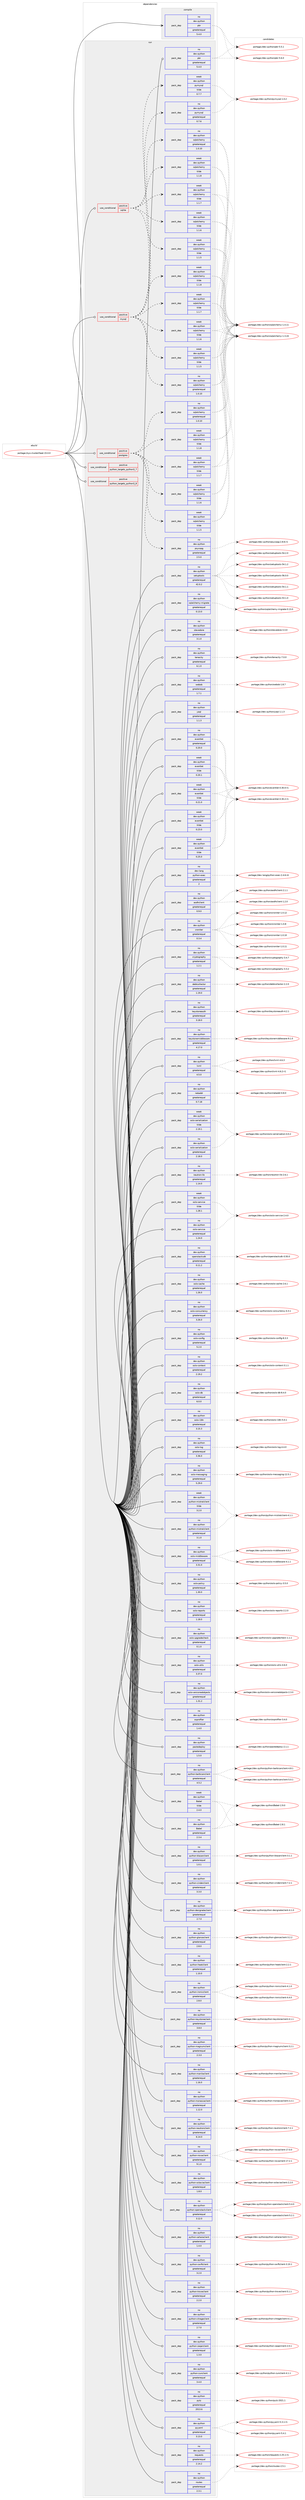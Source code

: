 digraph prolog {

# *************
# Graph options
# *************

newrank=true;
concentrate=true;
compound=true;
graph [rankdir=LR,fontname=Helvetica,fontsize=10,ranksep=1.5];#, ranksep=2.5, nodesep=0.2];
edge  [arrowhead=vee];
node  [fontname=Helvetica,fontsize=10];

# **********
# The ebuild
# **********

subgraph cluster_leftcol {
color=gray;
rank=same;
label=<<i>ebuild</i>>;
id [label="portage://sys-cluster/heat-15.0.0", color=red, width=4, href="../sys-cluster/heat-15.0.0.svg"];
}

# ****************
# The dependencies
# ****************

subgraph cluster_midcol {
color=gray;
label=<<i>dependencies</i>>;
subgraph cluster_compile {
fillcolor="#eeeeee";
style=filled;
label=<<i>compile</i>>;
# *** BEGIN UNKNOWN DEPENDENCY TYPE (TODO) ***
# id -> package_dependency(portage://sys-cluster/heat-15.0.0,install,no,app-admin,sudo,none,[,,],[],[])
# *** END UNKNOWN DEPENDENCY TYPE (TODO) ***

subgraph pack864 {
dependency1673 [label=<<TABLE BORDER="0" CELLBORDER="1" CELLSPACING="0" CELLPADDING="4" WIDTH="220"><TR><TD ROWSPAN="6" CELLPADDING="30">pack_dep</TD></TR><TR><TD WIDTH="110">no</TD></TR><TR><TD>dev-python</TD></TR><TR><TD>pbr</TD></TR><TR><TD>greaterequal</TD></TR><TR><TD>5.4.0</TD></TR></TABLE>>, shape=none, color=blue];
}
id:e -> dependency1673:w [weight=20,style="solid",arrowhead="vee"];
}
subgraph cluster_compileandrun {
fillcolor="#eeeeee";
style=filled;
label=<<i>compile and run</i>>;
}
subgraph cluster_run {
fillcolor="#eeeeee";
style=filled;
label=<<i>run</i>>;
subgraph cond779 {
dependency1674 [label=<<TABLE BORDER="0" CELLBORDER="1" CELLSPACING="0" CELLPADDING="4"><TR><TD ROWSPAN="3" CELLPADDING="10">use_conditional</TD></TR><TR><TD>positive</TD></TR><TR><TD>mysql</TD></TR></TABLE>>, shape=none, color=red];
subgraph pack865 {
dependency1675 [label=<<TABLE BORDER="0" CELLBORDER="1" CELLSPACING="0" CELLPADDING="4" WIDTH="220"><TR><TD ROWSPAN="6" CELLPADDING="30">pack_dep</TD></TR><TR><TD WIDTH="110">no</TD></TR><TR><TD>dev-python</TD></TR><TR><TD>pymysql</TD></TR><TR><TD>greaterequal</TD></TR><TR><TD>0.7.6</TD></TR></TABLE>>, shape=none, color=blue];
}
dependency1674:e -> dependency1675:w [weight=20,style="dashed",arrowhead="vee"];
subgraph pack866 {
dependency1676 [label=<<TABLE BORDER="0" CELLBORDER="1" CELLSPACING="0" CELLPADDING="4" WIDTH="220"><TR><TD ROWSPAN="6" CELLPADDING="30">pack_dep</TD></TR><TR><TD WIDTH="110">weak</TD></TR><TR><TD>dev-python</TD></TR><TR><TD>pymysql</TD></TR><TR><TD>tilde</TD></TR><TR><TD>0.7.7</TD></TR></TABLE>>, shape=none, color=blue];
}
dependency1674:e -> dependency1676:w [weight=20,style="dashed",arrowhead="vee"];
subgraph pack867 {
dependency1677 [label=<<TABLE BORDER="0" CELLBORDER="1" CELLSPACING="0" CELLPADDING="4" WIDTH="220"><TR><TD ROWSPAN="6" CELLPADDING="30">pack_dep</TD></TR><TR><TD WIDTH="110">no</TD></TR><TR><TD>dev-python</TD></TR><TR><TD>sqlalchemy</TD></TR><TR><TD>greaterequal</TD></TR><TR><TD>1.0.10</TD></TR></TABLE>>, shape=none, color=blue];
}
dependency1674:e -> dependency1677:w [weight=20,style="dashed",arrowhead="vee"];
subgraph pack868 {
dependency1678 [label=<<TABLE BORDER="0" CELLBORDER="1" CELLSPACING="0" CELLPADDING="4" WIDTH="220"><TR><TD ROWSPAN="6" CELLPADDING="30">pack_dep</TD></TR><TR><TD WIDTH="110">weak</TD></TR><TR><TD>dev-python</TD></TR><TR><TD>sqlalchemy</TD></TR><TR><TD>tilde</TD></TR><TR><TD>1.1.5</TD></TR></TABLE>>, shape=none, color=blue];
}
dependency1674:e -> dependency1678:w [weight=20,style="dashed",arrowhead="vee"];
subgraph pack869 {
dependency1679 [label=<<TABLE BORDER="0" CELLBORDER="1" CELLSPACING="0" CELLPADDING="4" WIDTH="220"><TR><TD ROWSPAN="6" CELLPADDING="30">pack_dep</TD></TR><TR><TD WIDTH="110">weak</TD></TR><TR><TD>dev-python</TD></TR><TR><TD>sqlalchemy</TD></TR><TR><TD>tilde</TD></TR><TR><TD>1.1.6</TD></TR></TABLE>>, shape=none, color=blue];
}
dependency1674:e -> dependency1679:w [weight=20,style="dashed",arrowhead="vee"];
subgraph pack870 {
dependency1680 [label=<<TABLE BORDER="0" CELLBORDER="1" CELLSPACING="0" CELLPADDING="4" WIDTH="220"><TR><TD ROWSPAN="6" CELLPADDING="30">pack_dep</TD></TR><TR><TD WIDTH="110">weak</TD></TR><TR><TD>dev-python</TD></TR><TR><TD>sqlalchemy</TD></TR><TR><TD>tilde</TD></TR><TR><TD>1.1.7</TD></TR></TABLE>>, shape=none, color=blue];
}
dependency1674:e -> dependency1680:w [weight=20,style="dashed",arrowhead="vee"];
subgraph pack871 {
dependency1681 [label=<<TABLE BORDER="0" CELLBORDER="1" CELLSPACING="0" CELLPADDING="4" WIDTH="220"><TR><TD ROWSPAN="6" CELLPADDING="30">pack_dep</TD></TR><TR><TD WIDTH="110">weak</TD></TR><TR><TD>dev-python</TD></TR><TR><TD>sqlalchemy</TD></TR><TR><TD>tilde</TD></TR><TR><TD>1.1.8</TD></TR></TABLE>>, shape=none, color=blue];
}
dependency1674:e -> dependency1681:w [weight=20,style="dashed",arrowhead="vee"];
}
id:e -> dependency1674:w [weight=20,style="solid",arrowhead="odot"];
subgraph cond780 {
dependency1682 [label=<<TABLE BORDER="0" CELLBORDER="1" CELLSPACING="0" CELLPADDING="4"><TR><TD ROWSPAN="3" CELLPADDING="10">use_conditional</TD></TR><TR><TD>positive</TD></TR><TR><TD>postgres</TD></TR></TABLE>>, shape=none, color=red];
subgraph pack872 {
dependency1683 [label=<<TABLE BORDER="0" CELLBORDER="1" CELLSPACING="0" CELLPADDING="4" WIDTH="220"><TR><TD ROWSPAN="6" CELLPADDING="30">pack_dep</TD></TR><TR><TD WIDTH="110">no</TD></TR><TR><TD>dev-python</TD></TR><TR><TD>psycopg</TD></TR><TR><TD>greaterequal</TD></TR><TR><TD>2.5.0</TD></TR></TABLE>>, shape=none, color=blue];
}
dependency1682:e -> dependency1683:w [weight=20,style="dashed",arrowhead="vee"];
subgraph pack873 {
dependency1684 [label=<<TABLE BORDER="0" CELLBORDER="1" CELLSPACING="0" CELLPADDING="4" WIDTH="220"><TR><TD ROWSPAN="6" CELLPADDING="30">pack_dep</TD></TR><TR><TD WIDTH="110">no</TD></TR><TR><TD>dev-python</TD></TR><TR><TD>sqlalchemy</TD></TR><TR><TD>greaterequal</TD></TR><TR><TD>1.0.10</TD></TR></TABLE>>, shape=none, color=blue];
}
dependency1682:e -> dependency1684:w [weight=20,style="dashed",arrowhead="vee"];
subgraph pack874 {
dependency1685 [label=<<TABLE BORDER="0" CELLBORDER="1" CELLSPACING="0" CELLPADDING="4" WIDTH="220"><TR><TD ROWSPAN="6" CELLPADDING="30">pack_dep</TD></TR><TR><TD WIDTH="110">weak</TD></TR><TR><TD>dev-python</TD></TR><TR><TD>sqlalchemy</TD></TR><TR><TD>tilde</TD></TR><TR><TD>1.1.5</TD></TR></TABLE>>, shape=none, color=blue];
}
dependency1682:e -> dependency1685:w [weight=20,style="dashed",arrowhead="vee"];
subgraph pack875 {
dependency1686 [label=<<TABLE BORDER="0" CELLBORDER="1" CELLSPACING="0" CELLPADDING="4" WIDTH="220"><TR><TD ROWSPAN="6" CELLPADDING="30">pack_dep</TD></TR><TR><TD WIDTH="110">weak</TD></TR><TR><TD>dev-python</TD></TR><TR><TD>sqlalchemy</TD></TR><TR><TD>tilde</TD></TR><TR><TD>1.1.6</TD></TR></TABLE>>, shape=none, color=blue];
}
dependency1682:e -> dependency1686:w [weight=20,style="dashed",arrowhead="vee"];
subgraph pack876 {
dependency1687 [label=<<TABLE BORDER="0" CELLBORDER="1" CELLSPACING="0" CELLPADDING="4" WIDTH="220"><TR><TD ROWSPAN="6" CELLPADDING="30">pack_dep</TD></TR><TR><TD WIDTH="110">weak</TD></TR><TR><TD>dev-python</TD></TR><TR><TD>sqlalchemy</TD></TR><TR><TD>tilde</TD></TR><TR><TD>1.1.7</TD></TR></TABLE>>, shape=none, color=blue];
}
dependency1682:e -> dependency1687:w [weight=20,style="dashed",arrowhead="vee"];
subgraph pack877 {
dependency1688 [label=<<TABLE BORDER="0" CELLBORDER="1" CELLSPACING="0" CELLPADDING="4" WIDTH="220"><TR><TD ROWSPAN="6" CELLPADDING="30">pack_dep</TD></TR><TR><TD WIDTH="110">weak</TD></TR><TR><TD>dev-python</TD></TR><TR><TD>sqlalchemy</TD></TR><TR><TD>tilde</TD></TR><TR><TD>1.1.8</TD></TR></TABLE>>, shape=none, color=blue];
}
dependency1682:e -> dependency1688:w [weight=20,style="dashed",arrowhead="vee"];
}
id:e -> dependency1682:w [weight=20,style="solid",arrowhead="odot"];
subgraph cond781 {
dependency1689 [label=<<TABLE BORDER="0" CELLBORDER="1" CELLSPACING="0" CELLPADDING="4"><TR><TD ROWSPAN="3" CELLPADDING="10">use_conditional</TD></TR><TR><TD>positive</TD></TR><TR><TD>python_targets_python3_7</TD></TR></TABLE>>, shape=none, color=red];
# *** BEGIN UNKNOWN DEPENDENCY TYPE (TODO) ***
# dependency1689 -> package_dependency(portage://sys-cluster/heat-15.0.0,run,no,dev-lang,python,none,[,,],[slot(3.7)],[])
# *** END UNKNOWN DEPENDENCY TYPE (TODO) ***

}
id:e -> dependency1689:w [weight=20,style="solid",arrowhead="odot"];
subgraph cond782 {
dependency1690 [label=<<TABLE BORDER="0" CELLBORDER="1" CELLSPACING="0" CELLPADDING="4"><TR><TD ROWSPAN="3" CELLPADDING="10">use_conditional</TD></TR><TR><TD>positive</TD></TR><TR><TD>python_targets_python3_8</TD></TR></TABLE>>, shape=none, color=red];
# *** BEGIN UNKNOWN DEPENDENCY TYPE (TODO) ***
# dependency1690 -> package_dependency(portage://sys-cluster/heat-15.0.0,run,no,dev-lang,python,none,[,,],[slot(3.8)],[])
# *** END UNKNOWN DEPENDENCY TYPE (TODO) ***

}
id:e -> dependency1690:w [weight=20,style="solid",arrowhead="odot"];
subgraph cond783 {
dependency1691 [label=<<TABLE BORDER="0" CELLBORDER="1" CELLSPACING="0" CELLPADDING="4"><TR><TD ROWSPAN="3" CELLPADDING="10">use_conditional</TD></TR><TR><TD>positive</TD></TR><TR><TD>sqlite</TD></TR></TABLE>>, shape=none, color=red];
subgraph pack878 {
dependency1692 [label=<<TABLE BORDER="0" CELLBORDER="1" CELLSPACING="0" CELLPADDING="4" WIDTH="220"><TR><TD ROWSPAN="6" CELLPADDING="30">pack_dep</TD></TR><TR><TD WIDTH="110">no</TD></TR><TR><TD>dev-python</TD></TR><TR><TD>sqlalchemy</TD></TR><TR><TD>greaterequal</TD></TR><TR><TD>1.0.10</TD></TR></TABLE>>, shape=none, color=blue];
}
dependency1691:e -> dependency1692:w [weight=20,style="dashed",arrowhead="vee"];
subgraph pack879 {
dependency1693 [label=<<TABLE BORDER="0" CELLBORDER="1" CELLSPACING="0" CELLPADDING="4" WIDTH="220"><TR><TD ROWSPAN="6" CELLPADDING="30">pack_dep</TD></TR><TR><TD WIDTH="110">weak</TD></TR><TR><TD>dev-python</TD></TR><TR><TD>sqlalchemy</TD></TR><TR><TD>tilde</TD></TR><TR><TD>1.1.5</TD></TR></TABLE>>, shape=none, color=blue];
}
dependency1691:e -> dependency1693:w [weight=20,style="dashed",arrowhead="vee"];
subgraph pack880 {
dependency1694 [label=<<TABLE BORDER="0" CELLBORDER="1" CELLSPACING="0" CELLPADDING="4" WIDTH="220"><TR><TD ROWSPAN="6" CELLPADDING="30">pack_dep</TD></TR><TR><TD WIDTH="110">weak</TD></TR><TR><TD>dev-python</TD></TR><TR><TD>sqlalchemy</TD></TR><TR><TD>tilde</TD></TR><TR><TD>1.1.6</TD></TR></TABLE>>, shape=none, color=blue];
}
dependency1691:e -> dependency1694:w [weight=20,style="dashed",arrowhead="vee"];
subgraph pack881 {
dependency1695 [label=<<TABLE BORDER="0" CELLBORDER="1" CELLSPACING="0" CELLPADDING="4" WIDTH="220"><TR><TD ROWSPAN="6" CELLPADDING="30">pack_dep</TD></TR><TR><TD WIDTH="110">weak</TD></TR><TR><TD>dev-python</TD></TR><TR><TD>sqlalchemy</TD></TR><TR><TD>tilde</TD></TR><TR><TD>1.1.7</TD></TR></TABLE>>, shape=none, color=blue];
}
dependency1691:e -> dependency1695:w [weight=20,style="dashed",arrowhead="vee"];
subgraph pack882 {
dependency1696 [label=<<TABLE BORDER="0" CELLBORDER="1" CELLSPACING="0" CELLPADDING="4" WIDTH="220"><TR><TD ROWSPAN="6" CELLPADDING="30">pack_dep</TD></TR><TR><TD WIDTH="110">weak</TD></TR><TR><TD>dev-python</TD></TR><TR><TD>sqlalchemy</TD></TR><TR><TD>tilde</TD></TR><TR><TD>1.1.8</TD></TR></TABLE>>, shape=none, color=blue];
}
dependency1691:e -> dependency1696:w [weight=20,style="dashed",arrowhead="vee"];
}
id:e -> dependency1691:w [weight=20,style="solid",arrowhead="odot"];
# *** BEGIN UNKNOWN DEPENDENCY TYPE (TODO) ***
# id -> package_dependency(portage://sys-cluster/heat-15.0.0,run,no,acct-group,heat,none,[,,],[],[])
# *** END UNKNOWN DEPENDENCY TYPE (TODO) ***

# *** BEGIN UNKNOWN DEPENDENCY TYPE (TODO) ***
# id -> package_dependency(portage://sys-cluster/heat-15.0.0,run,no,acct-user,heat,none,[,,],[],[])
# *** END UNKNOWN DEPENDENCY TYPE (TODO) ***

subgraph pack883 {
dependency1697 [label=<<TABLE BORDER="0" CELLBORDER="1" CELLSPACING="0" CELLPADDING="4" WIDTH="220"><TR><TD ROWSPAN="6" CELLPADDING="30">pack_dep</TD></TR><TR><TD WIDTH="110">no</TD></TR><TR><TD>dev-lang</TD></TR><TR><TD>python-exec</TD></TR><TR><TD>greaterequal</TD></TR><TR><TD>2</TD></TR></TABLE>>, shape=none, color=blue];
}
id:e -> dependency1697:w [weight=20,style="solid",arrowhead="odot"];
subgraph pack884 {
dependency1698 [label=<<TABLE BORDER="0" CELLBORDER="1" CELLSPACING="0" CELLPADDING="4" WIDTH="220"><TR><TD ROWSPAN="6" CELLPADDING="30">pack_dep</TD></TR><TR><TD WIDTH="110">no</TD></TR><TR><TD>dev-python</TD></TR><TR><TD>Babel</TD></TR><TR><TD>greaterequal</TD></TR><TR><TD>2.3.4</TD></TR></TABLE>>, shape=none, color=blue];
}
id:e -> dependency1698:w [weight=20,style="solid",arrowhead="odot"];
subgraph pack885 {
dependency1699 [label=<<TABLE BORDER="0" CELLBORDER="1" CELLSPACING="0" CELLPADDING="4" WIDTH="220"><TR><TD ROWSPAN="6" CELLPADDING="30">pack_dep</TD></TR><TR><TD WIDTH="110">no</TD></TR><TR><TD>dev-python</TD></TR><TR><TD>aodhclient</TD></TR><TR><TD>greaterequal</TD></TR><TR><TD>0.9.0</TD></TR></TABLE>>, shape=none, color=blue];
}
id:e -> dependency1699:w [weight=20,style="solid",arrowhead="odot"];
subgraph pack886 {
dependency1700 [label=<<TABLE BORDER="0" CELLBORDER="1" CELLSPACING="0" CELLPADDING="4" WIDTH="220"><TR><TD ROWSPAN="6" CELLPADDING="30">pack_dep</TD></TR><TR><TD WIDTH="110">no</TD></TR><TR><TD>dev-python</TD></TR><TR><TD>croniter</TD></TR><TR><TD>greaterequal</TD></TR><TR><TD>0.3.4</TD></TR></TABLE>>, shape=none, color=blue];
}
id:e -> dependency1700:w [weight=20,style="solid",arrowhead="odot"];
subgraph pack887 {
dependency1701 [label=<<TABLE BORDER="0" CELLBORDER="1" CELLSPACING="0" CELLPADDING="4" WIDTH="220"><TR><TD ROWSPAN="6" CELLPADDING="30">pack_dep</TD></TR><TR><TD WIDTH="110">no</TD></TR><TR><TD>dev-python</TD></TR><TR><TD>cryptography</TD></TR><TR><TD>greaterequal</TD></TR><TR><TD>1.2.1</TD></TR></TABLE>>, shape=none, color=blue];
}
id:e -> dependency1701:w [weight=20,style="solid",arrowhead="odot"];
subgraph pack888 {
dependency1702 [label=<<TABLE BORDER="0" CELLBORDER="1" CELLSPACING="0" CELLPADDING="4" WIDTH="220"><TR><TD ROWSPAN="6" CELLPADDING="30">pack_dep</TD></TR><TR><TD WIDTH="110">no</TD></TR><TR><TD>dev-python</TD></TR><TR><TD>debtcollector</TD></TR><TR><TD>greaterequal</TD></TR><TR><TD>1.19.0</TD></TR></TABLE>>, shape=none, color=blue];
}
id:e -> dependency1702:w [weight=20,style="solid",arrowhead="odot"];
subgraph pack889 {
dependency1703 [label=<<TABLE BORDER="0" CELLBORDER="1" CELLSPACING="0" CELLPADDING="4" WIDTH="220"><TR><TD ROWSPAN="6" CELLPADDING="30">pack_dep</TD></TR><TR><TD WIDTH="110">no</TD></TR><TR><TD>dev-python</TD></TR><TR><TD>eventlet</TD></TR><TR><TD>greaterequal</TD></TR><TR><TD>0.20.0</TD></TR></TABLE>>, shape=none, color=blue];
}
id:e -> dependency1703:w [weight=20,style="solid",arrowhead="odot"];
subgraph pack890 {
dependency1704 [label=<<TABLE BORDER="0" CELLBORDER="1" CELLSPACING="0" CELLPADDING="4" WIDTH="220"><TR><TD ROWSPAN="6" CELLPADDING="30">pack_dep</TD></TR><TR><TD WIDTH="110">no</TD></TR><TR><TD>dev-python</TD></TR><TR><TD>keystoneauth</TD></TR><TR><TD>greaterequal</TD></TR><TR><TD>3.18.0</TD></TR></TABLE>>, shape=none, color=blue];
}
id:e -> dependency1704:w [weight=20,style="solid",arrowhead="odot"];
subgraph pack891 {
dependency1705 [label=<<TABLE BORDER="0" CELLBORDER="1" CELLSPACING="0" CELLPADDING="4" WIDTH="220"><TR><TD ROWSPAN="6" CELLPADDING="30">pack_dep</TD></TR><TR><TD WIDTH="110">no</TD></TR><TR><TD>dev-python</TD></TR><TR><TD>keystonemiddleware</TD></TR><TR><TD>greaterequal</TD></TR><TR><TD>4.17.0</TD></TR></TABLE>>, shape=none, color=blue];
}
id:e -> dependency1705:w [weight=20,style="solid",arrowhead="odot"];
subgraph pack892 {
dependency1706 [label=<<TABLE BORDER="0" CELLBORDER="1" CELLSPACING="0" CELLPADDING="4" WIDTH="220"><TR><TD ROWSPAN="6" CELLPADDING="30">pack_dep</TD></TR><TR><TD WIDTH="110">no</TD></TR><TR><TD>dev-python</TD></TR><TR><TD>lxml</TD></TR><TR><TD>greaterequal</TD></TR><TR><TD>4.5.0</TD></TR></TABLE>>, shape=none, color=blue];
}
id:e -> dependency1706:w [weight=20,style="solid",arrowhead="odot"];
subgraph pack893 {
dependency1707 [label=<<TABLE BORDER="0" CELLBORDER="1" CELLSPACING="0" CELLPADDING="4" WIDTH="220"><TR><TD ROWSPAN="6" CELLPADDING="30">pack_dep</TD></TR><TR><TD WIDTH="110">no</TD></TR><TR><TD>dev-python</TD></TR><TR><TD>netaddr</TD></TR><TR><TD>greaterequal</TD></TR><TR><TD>0.7.18</TD></TR></TABLE>>, shape=none, color=blue];
}
id:e -> dependency1707:w [weight=20,style="solid",arrowhead="odot"];
subgraph pack894 {
dependency1708 [label=<<TABLE BORDER="0" CELLBORDER="1" CELLSPACING="0" CELLPADDING="4" WIDTH="220"><TR><TD ROWSPAN="6" CELLPADDING="30">pack_dep</TD></TR><TR><TD WIDTH="110">no</TD></TR><TR><TD>dev-python</TD></TR><TR><TD>neutron-lib</TD></TR><TR><TD>greaterequal</TD></TR><TR><TD>1.14.0</TD></TR></TABLE>>, shape=none, color=blue];
}
id:e -> dependency1708:w [weight=20,style="solid",arrowhead="odot"];
subgraph pack895 {
dependency1709 [label=<<TABLE BORDER="0" CELLBORDER="1" CELLSPACING="0" CELLPADDING="4" WIDTH="220"><TR><TD ROWSPAN="6" CELLPADDING="30">pack_dep</TD></TR><TR><TD WIDTH="110">no</TD></TR><TR><TD>dev-python</TD></TR><TR><TD>openstacksdk</TD></TR><TR><TD>greaterequal</TD></TR><TR><TD>0.11.2</TD></TR></TABLE>>, shape=none, color=blue];
}
id:e -> dependency1709:w [weight=20,style="solid",arrowhead="odot"];
subgraph pack896 {
dependency1710 [label=<<TABLE BORDER="0" CELLBORDER="1" CELLSPACING="0" CELLPADDING="4" WIDTH="220"><TR><TD ROWSPAN="6" CELLPADDING="30">pack_dep</TD></TR><TR><TD WIDTH="110">no</TD></TR><TR><TD>dev-python</TD></TR><TR><TD>oslo-cache</TD></TR><TR><TD>greaterequal</TD></TR><TR><TD>1.26.0</TD></TR></TABLE>>, shape=none, color=blue];
}
id:e -> dependency1710:w [weight=20,style="solid",arrowhead="odot"];
subgraph pack897 {
dependency1711 [label=<<TABLE BORDER="0" CELLBORDER="1" CELLSPACING="0" CELLPADDING="4" WIDTH="220"><TR><TD ROWSPAN="6" CELLPADDING="30">pack_dep</TD></TR><TR><TD WIDTH="110">no</TD></TR><TR><TD>dev-python</TD></TR><TR><TD>oslo-concurrency</TD></TR><TR><TD>greaterequal</TD></TR><TR><TD>3.26.0</TD></TR></TABLE>>, shape=none, color=blue];
}
id:e -> dependency1711:w [weight=20,style="solid",arrowhead="odot"];
subgraph pack898 {
dependency1712 [label=<<TABLE BORDER="0" CELLBORDER="1" CELLSPACING="0" CELLPADDING="4" WIDTH="220"><TR><TD ROWSPAN="6" CELLPADDING="30">pack_dep</TD></TR><TR><TD WIDTH="110">no</TD></TR><TR><TD>dev-python</TD></TR><TR><TD>oslo-config</TD></TR><TR><TD>greaterequal</TD></TR><TR><TD>5.2.0</TD></TR></TABLE>>, shape=none, color=blue];
}
id:e -> dependency1712:w [weight=20,style="solid",arrowhead="odot"];
subgraph pack899 {
dependency1713 [label=<<TABLE BORDER="0" CELLBORDER="1" CELLSPACING="0" CELLPADDING="4" WIDTH="220"><TR><TD ROWSPAN="6" CELLPADDING="30">pack_dep</TD></TR><TR><TD WIDTH="110">no</TD></TR><TR><TD>dev-python</TD></TR><TR><TD>oslo-context</TD></TR><TR><TD>greaterequal</TD></TR><TR><TD>2.19.2</TD></TR></TABLE>>, shape=none, color=blue];
}
id:e -> dependency1713:w [weight=20,style="solid",arrowhead="odot"];
subgraph pack900 {
dependency1714 [label=<<TABLE BORDER="0" CELLBORDER="1" CELLSPACING="0" CELLPADDING="4" WIDTH="220"><TR><TD ROWSPAN="6" CELLPADDING="30">pack_dep</TD></TR><TR><TD WIDTH="110">no</TD></TR><TR><TD>dev-python</TD></TR><TR><TD>oslo-db</TD></TR><TR><TD>greaterequal</TD></TR><TR><TD>6.0.0</TD></TR></TABLE>>, shape=none, color=blue];
}
id:e -> dependency1714:w [weight=20,style="solid",arrowhead="odot"];
subgraph pack901 {
dependency1715 [label=<<TABLE BORDER="0" CELLBORDER="1" CELLSPACING="0" CELLPADDING="4" WIDTH="220"><TR><TD ROWSPAN="6" CELLPADDING="30">pack_dep</TD></TR><TR><TD WIDTH="110">no</TD></TR><TR><TD>dev-python</TD></TR><TR><TD>oslo-i18n</TD></TR><TR><TD>greaterequal</TD></TR><TR><TD>3.15.3</TD></TR></TABLE>>, shape=none, color=blue];
}
id:e -> dependency1715:w [weight=20,style="solid",arrowhead="odot"];
subgraph pack902 {
dependency1716 [label=<<TABLE BORDER="0" CELLBORDER="1" CELLSPACING="0" CELLPADDING="4" WIDTH="220"><TR><TD ROWSPAN="6" CELLPADDING="30">pack_dep</TD></TR><TR><TD WIDTH="110">no</TD></TR><TR><TD>dev-python</TD></TR><TR><TD>oslo-log</TD></TR><TR><TD>greaterequal</TD></TR><TR><TD>3.36.0</TD></TR></TABLE>>, shape=none, color=blue];
}
id:e -> dependency1716:w [weight=20,style="solid",arrowhead="odot"];
subgraph pack903 {
dependency1717 [label=<<TABLE BORDER="0" CELLBORDER="1" CELLSPACING="0" CELLPADDING="4" WIDTH="220"><TR><TD ROWSPAN="6" CELLPADDING="30">pack_dep</TD></TR><TR><TD WIDTH="110">no</TD></TR><TR><TD>dev-python</TD></TR><TR><TD>oslo-messaging</TD></TR><TR><TD>greaterequal</TD></TR><TR><TD>5.29.0</TD></TR></TABLE>>, shape=none, color=blue];
}
id:e -> dependency1717:w [weight=20,style="solid",arrowhead="odot"];
subgraph pack904 {
dependency1718 [label=<<TABLE BORDER="0" CELLBORDER="1" CELLSPACING="0" CELLPADDING="4" WIDTH="220"><TR><TD ROWSPAN="6" CELLPADDING="30">pack_dep</TD></TR><TR><TD WIDTH="110">no</TD></TR><TR><TD>dev-python</TD></TR><TR><TD>oslo-middleware</TD></TR><TR><TD>greaterequal</TD></TR><TR><TD>3.31.0</TD></TR></TABLE>>, shape=none, color=blue];
}
id:e -> dependency1718:w [weight=20,style="solid",arrowhead="odot"];
subgraph pack905 {
dependency1719 [label=<<TABLE BORDER="0" CELLBORDER="1" CELLSPACING="0" CELLPADDING="4" WIDTH="220"><TR><TD ROWSPAN="6" CELLPADDING="30">pack_dep</TD></TR><TR><TD WIDTH="110">no</TD></TR><TR><TD>dev-python</TD></TR><TR><TD>oslo-policy</TD></TR><TR><TD>greaterequal</TD></TR><TR><TD>1.30.0</TD></TR></TABLE>>, shape=none, color=blue];
}
id:e -> dependency1719:w [weight=20,style="solid",arrowhead="odot"];
subgraph pack906 {
dependency1720 [label=<<TABLE BORDER="0" CELLBORDER="1" CELLSPACING="0" CELLPADDING="4" WIDTH="220"><TR><TD ROWSPAN="6" CELLPADDING="30">pack_dep</TD></TR><TR><TD WIDTH="110">no</TD></TR><TR><TD>dev-python</TD></TR><TR><TD>oslo-reports</TD></TR><TR><TD>greaterequal</TD></TR><TR><TD>1.18.0</TD></TR></TABLE>>, shape=none, color=blue];
}
id:e -> dependency1720:w [weight=20,style="solid",arrowhead="odot"];
subgraph pack907 {
dependency1721 [label=<<TABLE BORDER="0" CELLBORDER="1" CELLSPACING="0" CELLPADDING="4" WIDTH="220"><TR><TD ROWSPAN="6" CELLPADDING="30">pack_dep</TD></TR><TR><TD WIDTH="110">no</TD></TR><TR><TD>dev-python</TD></TR><TR><TD>oslo-serialization</TD></TR><TR><TD>greaterequal</TD></TR><TR><TD>2.18.0</TD></TR></TABLE>>, shape=none, color=blue];
}
id:e -> dependency1721:w [weight=20,style="solid",arrowhead="odot"];
subgraph pack908 {
dependency1722 [label=<<TABLE BORDER="0" CELLBORDER="1" CELLSPACING="0" CELLPADDING="4" WIDTH="220"><TR><TD ROWSPAN="6" CELLPADDING="30">pack_dep</TD></TR><TR><TD WIDTH="110">no</TD></TR><TR><TD>dev-python</TD></TR><TR><TD>oslo-service</TD></TR><TR><TD>greaterequal</TD></TR><TR><TD>1.24.0</TD></TR></TABLE>>, shape=none, color=blue];
}
id:e -> dependency1722:w [weight=20,style="solid",arrowhead="odot"];
subgraph pack909 {
dependency1723 [label=<<TABLE BORDER="0" CELLBORDER="1" CELLSPACING="0" CELLPADDING="4" WIDTH="220"><TR><TD ROWSPAN="6" CELLPADDING="30">pack_dep</TD></TR><TR><TD WIDTH="110">no</TD></TR><TR><TD>dev-python</TD></TR><TR><TD>oslo-upgradecheck</TD></TR><TR><TD>greaterequal</TD></TR><TR><TD>0.1.0</TD></TR></TABLE>>, shape=none, color=blue];
}
id:e -> dependency1723:w [weight=20,style="solid",arrowhead="odot"];
subgraph pack910 {
dependency1724 [label=<<TABLE BORDER="0" CELLBORDER="1" CELLSPACING="0" CELLPADDING="4" WIDTH="220"><TR><TD ROWSPAN="6" CELLPADDING="30">pack_dep</TD></TR><TR><TD WIDTH="110">no</TD></TR><TR><TD>dev-python</TD></TR><TR><TD>oslo-utils</TD></TR><TR><TD>greaterequal</TD></TR><TR><TD>3.37.0</TD></TR></TABLE>>, shape=none, color=blue];
}
id:e -> dependency1724:w [weight=20,style="solid",arrowhead="odot"];
subgraph pack911 {
dependency1725 [label=<<TABLE BORDER="0" CELLBORDER="1" CELLSPACING="0" CELLPADDING="4" WIDTH="220"><TR><TD ROWSPAN="6" CELLPADDING="30">pack_dep</TD></TR><TR><TD WIDTH="110">no</TD></TR><TR><TD>dev-python</TD></TR><TR><TD>oslo-versionedobjects</TD></TR><TR><TD>greaterequal</TD></TR><TR><TD>1.31.2</TD></TR></TABLE>>, shape=none, color=blue];
}
id:e -> dependency1725:w [weight=20,style="solid",arrowhead="odot"];
subgraph pack912 {
dependency1726 [label=<<TABLE BORDER="0" CELLBORDER="1" CELLSPACING="0" CELLPADDING="4" WIDTH="220"><TR><TD ROWSPAN="6" CELLPADDING="30">pack_dep</TD></TR><TR><TD WIDTH="110">no</TD></TR><TR><TD>dev-python</TD></TR><TR><TD>osprofiler</TD></TR><TR><TD>greaterequal</TD></TR><TR><TD>1.4.0</TD></TR></TABLE>>, shape=none, color=blue];
}
id:e -> dependency1726:w [weight=20,style="solid",arrowhead="odot"];
subgraph pack913 {
dependency1727 [label=<<TABLE BORDER="0" CELLBORDER="1" CELLSPACING="0" CELLPADDING="4" WIDTH="220"><TR><TD ROWSPAN="6" CELLPADDING="30">pack_dep</TD></TR><TR><TD WIDTH="110">no</TD></TR><TR><TD>dev-python</TD></TR><TR><TD>pastedeploy</TD></TR><TR><TD>greaterequal</TD></TR><TR><TD>1.5.0</TD></TR></TABLE>>, shape=none, color=blue];
}
id:e -> dependency1727:w [weight=20,style="solid",arrowhead="odot"];
subgraph pack914 {
dependency1728 [label=<<TABLE BORDER="0" CELLBORDER="1" CELLSPACING="0" CELLPADDING="4" WIDTH="220"><TR><TD ROWSPAN="6" CELLPADDING="30">pack_dep</TD></TR><TR><TD WIDTH="110">no</TD></TR><TR><TD>dev-python</TD></TR><TR><TD>pbr</TD></TR><TR><TD>greaterequal</TD></TR><TR><TD>5.4.0</TD></TR></TABLE>>, shape=none, color=blue];
}
id:e -> dependency1728:w [weight=20,style="solid",arrowhead="odot"];
subgraph pack915 {
dependency1729 [label=<<TABLE BORDER="0" CELLBORDER="1" CELLSPACING="0" CELLPADDING="4" WIDTH="220"><TR><TD ROWSPAN="6" CELLPADDING="30">pack_dep</TD></TR><TR><TD WIDTH="110">no</TD></TR><TR><TD>dev-python</TD></TR><TR><TD>python-barbicanclient</TD></TR><TR><TD>greaterequal</TD></TR><TR><TD>4.5.2</TD></TR></TABLE>>, shape=none, color=blue];
}
id:e -> dependency1729:w [weight=20,style="solid",arrowhead="odot"];
subgraph pack916 {
dependency1730 [label=<<TABLE BORDER="0" CELLBORDER="1" CELLSPACING="0" CELLPADDING="4" WIDTH="220"><TR><TD ROWSPAN="6" CELLPADDING="30">pack_dep</TD></TR><TR><TD WIDTH="110">no</TD></TR><TR><TD>dev-python</TD></TR><TR><TD>python-blazarclient</TD></TR><TR><TD>greaterequal</TD></TR><TR><TD>1.0.1</TD></TR></TABLE>>, shape=none, color=blue];
}
id:e -> dependency1730:w [weight=20,style="solid",arrowhead="odot"];
subgraph pack917 {
dependency1731 [label=<<TABLE BORDER="0" CELLBORDER="1" CELLSPACING="0" CELLPADDING="4" WIDTH="220"><TR><TD ROWSPAN="6" CELLPADDING="30">pack_dep</TD></TR><TR><TD WIDTH="110">no</TD></TR><TR><TD>dev-python</TD></TR><TR><TD>python-cinderclient</TD></TR><TR><TD>greaterequal</TD></TR><TR><TD>3.3.0</TD></TR></TABLE>>, shape=none, color=blue];
}
id:e -> dependency1731:w [weight=20,style="solid",arrowhead="odot"];
subgraph pack918 {
dependency1732 [label=<<TABLE BORDER="0" CELLBORDER="1" CELLSPACING="0" CELLPADDING="4" WIDTH="220"><TR><TD ROWSPAN="6" CELLPADDING="30">pack_dep</TD></TR><TR><TD WIDTH="110">no</TD></TR><TR><TD>dev-python</TD></TR><TR><TD>python-designateclient</TD></TR><TR><TD>greaterequal</TD></TR><TR><TD>2.7.0</TD></TR></TABLE>>, shape=none, color=blue];
}
id:e -> dependency1732:w [weight=20,style="solid",arrowhead="odot"];
subgraph pack919 {
dependency1733 [label=<<TABLE BORDER="0" CELLBORDER="1" CELLSPACING="0" CELLPADDING="4" WIDTH="220"><TR><TD ROWSPAN="6" CELLPADDING="30">pack_dep</TD></TR><TR><TD WIDTH="110">no</TD></TR><TR><TD>dev-python</TD></TR><TR><TD>python-glanceclient</TD></TR><TR><TD>greaterequal</TD></TR><TR><TD>2.8.0</TD></TR></TABLE>>, shape=none, color=blue];
}
id:e -> dependency1733:w [weight=20,style="solid",arrowhead="odot"];
subgraph pack920 {
dependency1734 [label=<<TABLE BORDER="0" CELLBORDER="1" CELLSPACING="0" CELLPADDING="4" WIDTH="220"><TR><TD ROWSPAN="6" CELLPADDING="30">pack_dep</TD></TR><TR><TD WIDTH="110">no</TD></TR><TR><TD>dev-python</TD></TR><TR><TD>python-heatclient</TD></TR><TR><TD>greaterequal</TD></TR><TR><TD>1.10.0</TD></TR></TABLE>>, shape=none, color=blue];
}
id:e -> dependency1734:w [weight=20,style="solid",arrowhead="odot"];
subgraph pack921 {
dependency1735 [label=<<TABLE BORDER="0" CELLBORDER="1" CELLSPACING="0" CELLPADDING="4" WIDTH="220"><TR><TD ROWSPAN="6" CELLPADDING="30">pack_dep</TD></TR><TR><TD WIDTH="110">no</TD></TR><TR><TD>dev-python</TD></TR><TR><TD>python-ironicclient</TD></TR><TR><TD>greaterequal</TD></TR><TR><TD>2.8.0</TD></TR></TABLE>>, shape=none, color=blue];
}
id:e -> dependency1735:w [weight=20,style="solid",arrowhead="odot"];
subgraph pack922 {
dependency1736 [label=<<TABLE BORDER="0" CELLBORDER="1" CELLSPACING="0" CELLPADDING="4" WIDTH="220"><TR><TD ROWSPAN="6" CELLPADDING="30">pack_dep</TD></TR><TR><TD WIDTH="110">no</TD></TR><TR><TD>dev-python</TD></TR><TR><TD>python-keystoneclient</TD></TR><TR><TD>greaterequal</TD></TR><TR><TD>3.8.0</TD></TR></TABLE>>, shape=none, color=blue];
}
id:e -> dependency1736:w [weight=20,style="solid",arrowhead="odot"];
subgraph pack923 {
dependency1737 [label=<<TABLE BORDER="0" CELLBORDER="1" CELLSPACING="0" CELLPADDING="4" WIDTH="220"><TR><TD ROWSPAN="6" CELLPADDING="30">pack_dep</TD></TR><TR><TD WIDTH="110">no</TD></TR><TR><TD>dev-python</TD></TR><TR><TD>python-magnumclient</TD></TR><TR><TD>greaterequal</TD></TR><TR><TD>2.3.0</TD></TR></TABLE>>, shape=none, color=blue];
}
id:e -> dependency1737:w [weight=20,style="solid",arrowhead="odot"];
subgraph pack924 {
dependency1738 [label=<<TABLE BORDER="0" CELLBORDER="1" CELLSPACING="0" CELLPADDING="4" WIDTH="220"><TR><TD ROWSPAN="6" CELLPADDING="30">pack_dep</TD></TR><TR><TD WIDTH="110">no</TD></TR><TR><TD>dev-python</TD></TR><TR><TD>python-manilaclient</TD></TR><TR><TD>greaterequal</TD></TR><TR><TD>1.16.0</TD></TR></TABLE>>, shape=none, color=blue];
}
id:e -> dependency1738:w [weight=20,style="solid",arrowhead="odot"];
subgraph pack925 {
dependency1739 [label=<<TABLE BORDER="0" CELLBORDER="1" CELLSPACING="0" CELLPADDING="4" WIDTH="220"><TR><TD ROWSPAN="6" CELLPADDING="30">pack_dep</TD></TR><TR><TD WIDTH="110">no</TD></TR><TR><TD>dev-python</TD></TR><TR><TD>python-mistralclient</TD></TR><TR><TD>greaterequal</TD></TR><TR><TD>3.1.0</TD></TR></TABLE>>, shape=none, color=blue];
}
id:e -> dependency1739:w [weight=20,style="solid",arrowhead="odot"];
subgraph pack926 {
dependency1740 [label=<<TABLE BORDER="0" CELLBORDER="1" CELLSPACING="0" CELLPADDING="4" WIDTH="220"><TR><TD ROWSPAN="6" CELLPADDING="30">pack_dep</TD></TR><TR><TD WIDTH="110">no</TD></TR><TR><TD>dev-python</TD></TR><TR><TD>python-monascaclient</TD></TR><TR><TD>greaterequal</TD></TR><TR><TD>1.12.0</TD></TR></TABLE>>, shape=none, color=blue];
}
id:e -> dependency1740:w [weight=20,style="solid",arrowhead="odot"];
subgraph pack927 {
dependency1741 [label=<<TABLE BORDER="0" CELLBORDER="1" CELLSPACING="0" CELLPADDING="4" WIDTH="220"><TR><TD ROWSPAN="6" CELLPADDING="30">pack_dep</TD></TR><TR><TD WIDTH="110">no</TD></TR><TR><TD>dev-python</TD></TR><TR><TD>python-neutronclient</TD></TR><TR><TD>greaterequal</TD></TR><TR><TD>6.14.0</TD></TR></TABLE>>, shape=none, color=blue];
}
id:e -> dependency1741:w [weight=20,style="solid",arrowhead="odot"];
subgraph pack928 {
dependency1742 [label=<<TABLE BORDER="0" CELLBORDER="1" CELLSPACING="0" CELLPADDING="4" WIDTH="220"><TR><TD ROWSPAN="6" CELLPADDING="30">pack_dep</TD></TR><TR><TD WIDTH="110">no</TD></TR><TR><TD>dev-python</TD></TR><TR><TD>python-novaclient</TD></TR><TR><TD>greaterequal</TD></TR><TR><TD>9.1.0</TD></TR></TABLE>>, shape=none, color=blue];
}
id:e -> dependency1742:w [weight=20,style="solid",arrowhead="odot"];
subgraph pack929 {
dependency1743 [label=<<TABLE BORDER="0" CELLBORDER="1" CELLSPACING="0" CELLPADDING="4" WIDTH="220"><TR><TD ROWSPAN="6" CELLPADDING="30">pack_dep</TD></TR><TR><TD WIDTH="110">no</TD></TR><TR><TD>dev-python</TD></TR><TR><TD>python-octaviaclient</TD></TR><TR><TD>greaterequal</TD></TR><TR><TD>1.8.0</TD></TR></TABLE>>, shape=none, color=blue];
}
id:e -> dependency1743:w [weight=20,style="solid",arrowhead="odot"];
subgraph pack930 {
dependency1744 [label=<<TABLE BORDER="0" CELLBORDER="1" CELLSPACING="0" CELLPADDING="4" WIDTH="220"><TR><TD ROWSPAN="6" CELLPADDING="30">pack_dep</TD></TR><TR><TD WIDTH="110">no</TD></TR><TR><TD>dev-python</TD></TR><TR><TD>python-openstackclient</TD></TR><TR><TD>greaterequal</TD></TR><TR><TD>3.12.0</TD></TR></TABLE>>, shape=none, color=blue];
}
id:e -> dependency1744:w [weight=20,style="solid",arrowhead="odot"];
subgraph pack931 {
dependency1745 [label=<<TABLE BORDER="0" CELLBORDER="1" CELLSPACING="0" CELLPADDING="4" WIDTH="220"><TR><TD ROWSPAN="6" CELLPADDING="30">pack_dep</TD></TR><TR><TD WIDTH="110">no</TD></TR><TR><TD>dev-python</TD></TR><TR><TD>python-saharaclient</TD></TR><TR><TD>greaterequal</TD></TR><TR><TD>1.4.0</TD></TR></TABLE>>, shape=none, color=blue];
}
id:e -> dependency1745:w [weight=20,style="solid",arrowhead="odot"];
subgraph pack932 {
dependency1746 [label=<<TABLE BORDER="0" CELLBORDER="1" CELLSPACING="0" CELLPADDING="4" WIDTH="220"><TR><TD ROWSPAN="6" CELLPADDING="30">pack_dep</TD></TR><TR><TD WIDTH="110">no</TD></TR><TR><TD>dev-python</TD></TR><TR><TD>python-swiftclient</TD></TR><TR><TD>greaterequal</TD></TR><TR><TD>3.2.0</TD></TR></TABLE>>, shape=none, color=blue];
}
id:e -> dependency1746:w [weight=20,style="solid",arrowhead="odot"];
subgraph pack933 {
dependency1747 [label=<<TABLE BORDER="0" CELLBORDER="1" CELLSPACING="0" CELLPADDING="4" WIDTH="220"><TR><TD ROWSPAN="6" CELLPADDING="30">pack_dep</TD></TR><TR><TD WIDTH="110">no</TD></TR><TR><TD>dev-python</TD></TR><TR><TD>python-troveclient</TD></TR><TR><TD>greaterequal</TD></TR><TR><TD>2.2.0</TD></TR></TABLE>>, shape=none, color=blue];
}
id:e -> dependency1747:w [weight=20,style="solid",arrowhead="odot"];
subgraph pack934 {
dependency1748 [label=<<TABLE BORDER="0" CELLBORDER="1" CELLSPACING="0" CELLPADDING="4" WIDTH="220"><TR><TD ROWSPAN="6" CELLPADDING="30">pack_dep</TD></TR><TR><TD WIDTH="110">no</TD></TR><TR><TD>dev-python</TD></TR><TR><TD>python-vitrageclient</TD></TR><TR><TD>greaterequal</TD></TR><TR><TD>2.7.0</TD></TR></TABLE>>, shape=none, color=blue];
}
id:e -> dependency1748:w [weight=20,style="solid",arrowhead="odot"];
subgraph pack935 {
dependency1749 [label=<<TABLE BORDER="0" CELLBORDER="1" CELLSPACING="0" CELLPADDING="4" WIDTH="220"><TR><TD ROWSPAN="6" CELLPADDING="30">pack_dep</TD></TR><TR><TD WIDTH="110">no</TD></TR><TR><TD>dev-python</TD></TR><TR><TD>python-zaqarclient</TD></TR><TR><TD>greaterequal</TD></TR><TR><TD>1.3.0</TD></TR></TABLE>>, shape=none, color=blue];
}
id:e -> dependency1749:w [weight=20,style="solid",arrowhead="odot"];
subgraph pack936 {
dependency1750 [label=<<TABLE BORDER="0" CELLBORDER="1" CELLSPACING="0" CELLPADDING="4" WIDTH="220"><TR><TD ROWSPAN="6" CELLPADDING="30">pack_dep</TD></TR><TR><TD WIDTH="110">no</TD></TR><TR><TD>dev-python</TD></TR><TR><TD>python-zunclient</TD></TR><TR><TD>greaterequal</TD></TR><TR><TD>3.4.0</TD></TR></TABLE>>, shape=none, color=blue];
}
id:e -> dependency1750:w [weight=20,style="solid",arrowhead="odot"];
subgraph pack937 {
dependency1751 [label=<<TABLE BORDER="0" CELLBORDER="1" CELLSPACING="0" CELLPADDING="4" WIDTH="220"><TR><TD ROWSPAN="6" CELLPADDING="30">pack_dep</TD></TR><TR><TD WIDTH="110">no</TD></TR><TR><TD>dev-python</TD></TR><TR><TD>pytz</TD></TR><TR><TD>greaterequal</TD></TR><TR><TD>2013.6</TD></TR></TABLE>>, shape=none, color=blue];
}
id:e -> dependency1751:w [weight=20,style="solid",arrowhead="odot"];
subgraph pack938 {
dependency1752 [label=<<TABLE BORDER="0" CELLBORDER="1" CELLSPACING="0" CELLPADDING="4" WIDTH="220"><TR><TD ROWSPAN="6" CELLPADDING="30">pack_dep</TD></TR><TR><TD WIDTH="110">no</TD></TR><TR><TD>dev-python</TD></TR><TR><TD>pyyaml</TD></TR><TR><TD>greaterequal</TD></TR><TR><TD>3.13.0</TD></TR></TABLE>>, shape=none, color=blue];
}
id:e -> dependency1752:w [weight=20,style="solid",arrowhead="odot"];
subgraph pack939 {
dependency1753 [label=<<TABLE BORDER="0" CELLBORDER="1" CELLSPACING="0" CELLPADDING="4" WIDTH="220"><TR><TD ROWSPAN="6" CELLPADDING="30">pack_dep</TD></TR><TR><TD WIDTH="110">no</TD></TR><TR><TD>dev-python</TD></TR><TR><TD>requests</TD></TR><TR><TD>greaterequal</TD></TR><TR><TD>2.14.2</TD></TR></TABLE>>, shape=none, color=blue];
}
id:e -> dependency1753:w [weight=20,style="solid",arrowhead="odot"];
subgraph pack940 {
dependency1754 [label=<<TABLE BORDER="0" CELLBORDER="1" CELLSPACING="0" CELLPADDING="4" WIDTH="220"><TR><TD ROWSPAN="6" CELLPADDING="30">pack_dep</TD></TR><TR><TD WIDTH="110">no</TD></TR><TR><TD>dev-python</TD></TR><TR><TD>routes</TD></TR><TR><TD>greaterequal</TD></TR><TR><TD>2.3.1</TD></TR></TABLE>>, shape=none, color=blue];
}
id:e -> dependency1754:w [weight=20,style="solid",arrowhead="odot"];
subgraph pack941 {
dependency1755 [label=<<TABLE BORDER="0" CELLBORDER="1" CELLSPACING="0" CELLPADDING="4" WIDTH="220"><TR><TD ROWSPAN="6" CELLPADDING="30">pack_dep</TD></TR><TR><TD WIDTH="110">no</TD></TR><TR><TD>dev-python</TD></TR><TR><TD>setuptools</TD></TR><TR><TD>greaterequal</TD></TR><TR><TD>42.0.2</TD></TR></TABLE>>, shape=none, color=blue];
}
id:e -> dependency1755:w [weight=20,style="solid",arrowhead="odot"];
subgraph pack942 {
dependency1756 [label=<<TABLE BORDER="0" CELLBORDER="1" CELLSPACING="0" CELLPADDING="4" WIDTH="220"><TR><TD ROWSPAN="6" CELLPADDING="30">pack_dep</TD></TR><TR><TD WIDTH="110">no</TD></TR><TR><TD>dev-python</TD></TR><TR><TD>sqlalchemy-migrate</TD></TR><TR><TD>greaterequal</TD></TR><TR><TD>0.13.0</TD></TR></TABLE>>, shape=none, color=blue];
}
id:e -> dependency1756:w [weight=20,style="solid",arrowhead="odot"];
subgraph pack943 {
dependency1757 [label=<<TABLE BORDER="0" CELLBORDER="1" CELLSPACING="0" CELLPADDING="4" WIDTH="220"><TR><TD ROWSPAN="6" CELLPADDING="30">pack_dep</TD></TR><TR><TD WIDTH="110">no</TD></TR><TR><TD>dev-python</TD></TR><TR><TD>stevedore</TD></TR><TR><TD>greaterequal</TD></TR><TR><TD>3.1.0</TD></TR></TABLE>>, shape=none, color=blue];
}
id:e -> dependency1757:w [weight=20,style="solid",arrowhead="odot"];
subgraph pack944 {
dependency1758 [label=<<TABLE BORDER="0" CELLBORDER="1" CELLSPACING="0" CELLPADDING="4" WIDTH="220"><TR><TD ROWSPAN="6" CELLPADDING="30">pack_dep</TD></TR><TR><TD WIDTH="110">no</TD></TR><TR><TD>dev-python</TD></TR><TR><TD>tenacity</TD></TR><TR><TD>greaterequal</TD></TR><TR><TD>6.1.0</TD></TR></TABLE>>, shape=none, color=blue];
}
id:e -> dependency1758:w [weight=20,style="solid",arrowhead="odot"];
subgraph pack945 {
dependency1759 [label=<<TABLE BORDER="0" CELLBORDER="1" CELLSPACING="0" CELLPADDING="4" WIDTH="220"><TR><TD ROWSPAN="6" CELLPADDING="30">pack_dep</TD></TR><TR><TD WIDTH="110">no</TD></TR><TR><TD>dev-python</TD></TR><TR><TD>webob</TD></TR><TR><TD>greaterequal</TD></TR><TR><TD>1.7.1</TD></TR></TABLE>>, shape=none, color=blue];
}
id:e -> dependency1759:w [weight=20,style="solid",arrowhead="odot"];
subgraph pack946 {
dependency1760 [label=<<TABLE BORDER="0" CELLBORDER="1" CELLSPACING="0" CELLPADDING="4" WIDTH="220"><TR><TD ROWSPAN="6" CELLPADDING="30">pack_dep</TD></TR><TR><TD WIDTH="110">no</TD></TR><TR><TD>dev-python</TD></TR><TR><TD>yaql</TD></TR><TR><TD>greaterequal</TD></TR><TR><TD>1.1.3</TD></TR></TABLE>>, shape=none, color=blue];
}
id:e -> dependency1760:w [weight=20,style="solid",arrowhead="odot"];
subgraph pack947 {
dependency1761 [label=<<TABLE BORDER="0" CELLBORDER="1" CELLSPACING="0" CELLPADDING="4" WIDTH="220"><TR><TD ROWSPAN="6" CELLPADDING="30">pack_dep</TD></TR><TR><TD WIDTH="110">weak</TD></TR><TR><TD>dev-python</TD></TR><TR><TD>Babel</TD></TR><TR><TD>tilde</TD></TR><TR><TD>2.4.0</TD></TR></TABLE>>, shape=none, color=blue];
}
id:e -> dependency1761:w [weight=20,style="solid",arrowhead="odot"];
subgraph pack948 {
dependency1762 [label=<<TABLE BORDER="0" CELLBORDER="1" CELLSPACING="0" CELLPADDING="4" WIDTH="220"><TR><TD ROWSPAN="6" CELLPADDING="30">pack_dep</TD></TR><TR><TD WIDTH="110">weak</TD></TR><TR><TD>dev-python</TD></TR><TR><TD>eventlet</TD></TR><TR><TD>tilde</TD></TR><TR><TD>0.20.1</TD></TR></TABLE>>, shape=none, color=blue];
}
id:e -> dependency1762:w [weight=20,style="solid",arrowhead="odot"];
subgraph pack949 {
dependency1763 [label=<<TABLE BORDER="0" CELLBORDER="1" CELLSPACING="0" CELLPADDING="4" WIDTH="220"><TR><TD ROWSPAN="6" CELLPADDING="30">pack_dep</TD></TR><TR><TD WIDTH="110">weak</TD></TR><TR><TD>dev-python</TD></TR><TR><TD>eventlet</TD></TR><TR><TD>tilde</TD></TR><TR><TD>0.21.0</TD></TR></TABLE>>, shape=none, color=blue];
}
id:e -> dependency1763:w [weight=20,style="solid",arrowhead="odot"];
subgraph pack950 {
dependency1764 [label=<<TABLE BORDER="0" CELLBORDER="1" CELLSPACING="0" CELLPADDING="4" WIDTH="220"><TR><TD ROWSPAN="6" CELLPADDING="30">pack_dep</TD></TR><TR><TD WIDTH="110">weak</TD></TR><TR><TD>dev-python</TD></TR><TR><TD>eventlet</TD></TR><TR><TD>tilde</TD></TR><TR><TD>0.23.0</TD></TR></TABLE>>, shape=none, color=blue];
}
id:e -> dependency1764:w [weight=20,style="solid",arrowhead="odot"];
subgraph pack951 {
dependency1765 [label=<<TABLE BORDER="0" CELLBORDER="1" CELLSPACING="0" CELLPADDING="4" WIDTH="220"><TR><TD ROWSPAN="6" CELLPADDING="30">pack_dep</TD></TR><TR><TD WIDTH="110">weak</TD></TR><TR><TD>dev-python</TD></TR><TR><TD>eventlet</TD></TR><TR><TD>tilde</TD></TR><TR><TD>0.25.0</TD></TR></TABLE>>, shape=none, color=blue];
}
id:e -> dependency1765:w [weight=20,style="solid",arrowhead="odot"];
subgraph pack952 {
dependency1766 [label=<<TABLE BORDER="0" CELLBORDER="1" CELLSPACING="0" CELLPADDING="4" WIDTH="220"><TR><TD ROWSPAN="6" CELLPADDING="30">pack_dep</TD></TR><TR><TD WIDTH="110">weak</TD></TR><TR><TD>dev-python</TD></TR><TR><TD>oslo-serialization</TD></TR><TR><TD>tilde</TD></TR><TR><TD>2.19.1</TD></TR></TABLE>>, shape=none, color=blue];
}
id:e -> dependency1766:w [weight=20,style="solid",arrowhead="odot"];
subgraph pack953 {
dependency1767 [label=<<TABLE BORDER="0" CELLBORDER="1" CELLSPACING="0" CELLPADDING="4" WIDTH="220"><TR><TD ROWSPAN="6" CELLPADDING="30">pack_dep</TD></TR><TR><TD WIDTH="110">weak</TD></TR><TR><TD>dev-python</TD></TR><TR><TD>oslo-service</TD></TR><TR><TD>tilde</TD></TR><TR><TD>1.28.1</TD></TR></TABLE>>, shape=none, color=blue];
}
id:e -> dependency1767:w [weight=20,style="solid",arrowhead="odot"];
subgraph pack954 {
dependency1768 [label=<<TABLE BORDER="0" CELLBORDER="1" CELLSPACING="0" CELLPADDING="4" WIDTH="220"><TR><TD ROWSPAN="6" CELLPADDING="30">pack_dep</TD></TR><TR><TD WIDTH="110">weak</TD></TR><TR><TD>dev-python</TD></TR><TR><TD>python-mistralclient</TD></TR><TR><TD>tilde</TD></TR><TR><TD>3.2.0</TD></TR></TABLE>>, shape=none, color=blue];
}
id:e -> dependency1768:w [weight=20,style="solid",arrowhead="odot"];
}
}

# **************
# The candidates
# **************

subgraph cluster_choices {
rank=same;
color=gray;
label=<<i>candidates</i>>;

subgraph choice864 {
color=black;
nodesep=1;
choice100101118451121211161041111104711298114455346534649 [label="portage://dev-python/pbr-5.5.1", color=red, width=4,href="../dev-python/pbr-5.5.1.svg"];
choice100101118451121211161041111104711298114455346544648 [label="portage://dev-python/pbr-5.6.0", color=red, width=4,href="../dev-python/pbr-5.6.0.svg"];
dependency1673:e -> choice100101118451121211161041111104711298114455346534649:w [style=dotted,weight="100"];
dependency1673:e -> choice100101118451121211161041111104711298114455346544648:w [style=dotted,weight="100"];
}
subgraph choice865 {
color=black;
nodesep=1;
choice1001011184511212111610411111047112121109121115113108454946484650 [label="portage://dev-python/pymysql-1.0.2", color=red, width=4,href="../dev-python/pymysql-1.0.2.svg"];
dependency1675:e -> choice1001011184511212111610411111047112121109121115113108454946484650:w [style=dotted,weight="100"];
}
subgraph choice866 {
color=black;
nodesep=1;
choice1001011184511212111610411111047112121109121115113108454946484650 [label="portage://dev-python/pymysql-1.0.2", color=red, width=4,href="../dev-python/pymysql-1.0.2.svg"];
dependency1676:e -> choice1001011184511212111610411111047112121109121115113108454946484650:w [style=dotted,weight="100"];
}
subgraph choice867 {
color=black;
nodesep=1;
choice1001011184511212111610411111047115113108971089910410110912145494651465052 [label="portage://dev-python/sqlalchemy-1.3.24", color=red, width=4,href="../dev-python/sqlalchemy-1.3.24.svg"];
choice1001011184511212111610411111047115113108971089910410110912145494652464949 [label="portage://dev-python/sqlalchemy-1.4.11", color=red, width=4,href="../dev-python/sqlalchemy-1.4.11.svg"];
dependency1677:e -> choice1001011184511212111610411111047115113108971089910410110912145494651465052:w [style=dotted,weight="100"];
dependency1677:e -> choice1001011184511212111610411111047115113108971089910410110912145494652464949:w [style=dotted,weight="100"];
}
subgraph choice868 {
color=black;
nodesep=1;
choice1001011184511212111610411111047115113108971089910410110912145494651465052 [label="portage://dev-python/sqlalchemy-1.3.24", color=red, width=4,href="../dev-python/sqlalchemy-1.3.24.svg"];
choice1001011184511212111610411111047115113108971089910410110912145494652464949 [label="portage://dev-python/sqlalchemy-1.4.11", color=red, width=4,href="../dev-python/sqlalchemy-1.4.11.svg"];
dependency1678:e -> choice1001011184511212111610411111047115113108971089910410110912145494651465052:w [style=dotted,weight="100"];
dependency1678:e -> choice1001011184511212111610411111047115113108971089910410110912145494652464949:w [style=dotted,weight="100"];
}
subgraph choice869 {
color=black;
nodesep=1;
choice1001011184511212111610411111047115113108971089910410110912145494651465052 [label="portage://dev-python/sqlalchemy-1.3.24", color=red, width=4,href="../dev-python/sqlalchemy-1.3.24.svg"];
choice1001011184511212111610411111047115113108971089910410110912145494652464949 [label="portage://dev-python/sqlalchemy-1.4.11", color=red, width=4,href="../dev-python/sqlalchemy-1.4.11.svg"];
dependency1679:e -> choice1001011184511212111610411111047115113108971089910410110912145494651465052:w [style=dotted,weight="100"];
dependency1679:e -> choice1001011184511212111610411111047115113108971089910410110912145494652464949:w [style=dotted,weight="100"];
}
subgraph choice870 {
color=black;
nodesep=1;
choice1001011184511212111610411111047115113108971089910410110912145494651465052 [label="portage://dev-python/sqlalchemy-1.3.24", color=red, width=4,href="../dev-python/sqlalchemy-1.3.24.svg"];
choice1001011184511212111610411111047115113108971089910410110912145494652464949 [label="portage://dev-python/sqlalchemy-1.4.11", color=red, width=4,href="../dev-python/sqlalchemy-1.4.11.svg"];
dependency1680:e -> choice1001011184511212111610411111047115113108971089910410110912145494651465052:w [style=dotted,weight="100"];
dependency1680:e -> choice1001011184511212111610411111047115113108971089910410110912145494652464949:w [style=dotted,weight="100"];
}
subgraph choice871 {
color=black;
nodesep=1;
choice1001011184511212111610411111047115113108971089910410110912145494651465052 [label="portage://dev-python/sqlalchemy-1.3.24", color=red, width=4,href="../dev-python/sqlalchemy-1.3.24.svg"];
choice1001011184511212111610411111047115113108971089910410110912145494652464949 [label="portage://dev-python/sqlalchemy-1.4.11", color=red, width=4,href="../dev-python/sqlalchemy-1.4.11.svg"];
dependency1681:e -> choice1001011184511212111610411111047115113108971089910410110912145494651465052:w [style=dotted,weight="100"];
dependency1681:e -> choice1001011184511212111610411111047115113108971089910410110912145494652464949:w [style=dotted,weight="100"];
}
subgraph choice872 {
color=black;
nodesep=1;
choice1001011184511212111610411111047112115121991111121034550465646544511449 [label="portage://dev-python/psycopg-2.8.6-r1", color=red, width=4,href="../dev-python/psycopg-2.8.6-r1.svg"];
dependency1683:e -> choice1001011184511212111610411111047112115121991111121034550465646544511449:w [style=dotted,weight="100"];
}
subgraph choice873 {
color=black;
nodesep=1;
choice1001011184511212111610411111047115113108971089910410110912145494651465052 [label="portage://dev-python/sqlalchemy-1.3.24", color=red, width=4,href="../dev-python/sqlalchemy-1.3.24.svg"];
choice1001011184511212111610411111047115113108971089910410110912145494652464949 [label="portage://dev-python/sqlalchemy-1.4.11", color=red, width=4,href="../dev-python/sqlalchemy-1.4.11.svg"];
dependency1684:e -> choice1001011184511212111610411111047115113108971089910410110912145494651465052:w [style=dotted,weight="100"];
dependency1684:e -> choice1001011184511212111610411111047115113108971089910410110912145494652464949:w [style=dotted,weight="100"];
}
subgraph choice874 {
color=black;
nodesep=1;
choice1001011184511212111610411111047115113108971089910410110912145494651465052 [label="portage://dev-python/sqlalchemy-1.3.24", color=red, width=4,href="../dev-python/sqlalchemy-1.3.24.svg"];
choice1001011184511212111610411111047115113108971089910410110912145494652464949 [label="portage://dev-python/sqlalchemy-1.4.11", color=red, width=4,href="../dev-python/sqlalchemy-1.4.11.svg"];
dependency1685:e -> choice1001011184511212111610411111047115113108971089910410110912145494651465052:w [style=dotted,weight="100"];
dependency1685:e -> choice1001011184511212111610411111047115113108971089910410110912145494652464949:w [style=dotted,weight="100"];
}
subgraph choice875 {
color=black;
nodesep=1;
choice1001011184511212111610411111047115113108971089910410110912145494651465052 [label="portage://dev-python/sqlalchemy-1.3.24", color=red, width=4,href="../dev-python/sqlalchemy-1.3.24.svg"];
choice1001011184511212111610411111047115113108971089910410110912145494652464949 [label="portage://dev-python/sqlalchemy-1.4.11", color=red, width=4,href="../dev-python/sqlalchemy-1.4.11.svg"];
dependency1686:e -> choice1001011184511212111610411111047115113108971089910410110912145494651465052:w [style=dotted,weight="100"];
dependency1686:e -> choice1001011184511212111610411111047115113108971089910410110912145494652464949:w [style=dotted,weight="100"];
}
subgraph choice876 {
color=black;
nodesep=1;
choice1001011184511212111610411111047115113108971089910410110912145494651465052 [label="portage://dev-python/sqlalchemy-1.3.24", color=red, width=4,href="../dev-python/sqlalchemy-1.3.24.svg"];
choice1001011184511212111610411111047115113108971089910410110912145494652464949 [label="portage://dev-python/sqlalchemy-1.4.11", color=red, width=4,href="../dev-python/sqlalchemy-1.4.11.svg"];
dependency1687:e -> choice1001011184511212111610411111047115113108971089910410110912145494651465052:w [style=dotted,weight="100"];
dependency1687:e -> choice1001011184511212111610411111047115113108971089910410110912145494652464949:w [style=dotted,weight="100"];
}
subgraph choice877 {
color=black;
nodesep=1;
choice1001011184511212111610411111047115113108971089910410110912145494651465052 [label="portage://dev-python/sqlalchemy-1.3.24", color=red, width=4,href="../dev-python/sqlalchemy-1.3.24.svg"];
choice1001011184511212111610411111047115113108971089910410110912145494652464949 [label="portage://dev-python/sqlalchemy-1.4.11", color=red, width=4,href="../dev-python/sqlalchemy-1.4.11.svg"];
dependency1688:e -> choice1001011184511212111610411111047115113108971089910410110912145494651465052:w [style=dotted,weight="100"];
dependency1688:e -> choice1001011184511212111610411111047115113108971089910410110912145494652464949:w [style=dotted,weight="100"];
}
subgraph choice878 {
color=black;
nodesep=1;
choice1001011184511212111610411111047115113108971089910410110912145494651465052 [label="portage://dev-python/sqlalchemy-1.3.24", color=red, width=4,href="../dev-python/sqlalchemy-1.3.24.svg"];
choice1001011184511212111610411111047115113108971089910410110912145494652464949 [label="portage://dev-python/sqlalchemy-1.4.11", color=red, width=4,href="../dev-python/sqlalchemy-1.4.11.svg"];
dependency1692:e -> choice1001011184511212111610411111047115113108971089910410110912145494651465052:w [style=dotted,weight="100"];
dependency1692:e -> choice1001011184511212111610411111047115113108971089910410110912145494652464949:w [style=dotted,weight="100"];
}
subgraph choice879 {
color=black;
nodesep=1;
choice1001011184511212111610411111047115113108971089910410110912145494651465052 [label="portage://dev-python/sqlalchemy-1.3.24", color=red, width=4,href="../dev-python/sqlalchemy-1.3.24.svg"];
choice1001011184511212111610411111047115113108971089910410110912145494652464949 [label="portage://dev-python/sqlalchemy-1.4.11", color=red, width=4,href="../dev-python/sqlalchemy-1.4.11.svg"];
dependency1693:e -> choice1001011184511212111610411111047115113108971089910410110912145494651465052:w [style=dotted,weight="100"];
dependency1693:e -> choice1001011184511212111610411111047115113108971089910410110912145494652464949:w [style=dotted,weight="100"];
}
subgraph choice880 {
color=black;
nodesep=1;
choice1001011184511212111610411111047115113108971089910410110912145494651465052 [label="portage://dev-python/sqlalchemy-1.3.24", color=red, width=4,href="../dev-python/sqlalchemy-1.3.24.svg"];
choice1001011184511212111610411111047115113108971089910410110912145494652464949 [label="portage://dev-python/sqlalchemy-1.4.11", color=red, width=4,href="../dev-python/sqlalchemy-1.4.11.svg"];
dependency1694:e -> choice1001011184511212111610411111047115113108971089910410110912145494651465052:w [style=dotted,weight="100"];
dependency1694:e -> choice1001011184511212111610411111047115113108971089910410110912145494652464949:w [style=dotted,weight="100"];
}
subgraph choice881 {
color=black;
nodesep=1;
choice1001011184511212111610411111047115113108971089910410110912145494651465052 [label="portage://dev-python/sqlalchemy-1.3.24", color=red, width=4,href="../dev-python/sqlalchemy-1.3.24.svg"];
choice1001011184511212111610411111047115113108971089910410110912145494652464949 [label="portage://dev-python/sqlalchemy-1.4.11", color=red, width=4,href="../dev-python/sqlalchemy-1.4.11.svg"];
dependency1695:e -> choice1001011184511212111610411111047115113108971089910410110912145494651465052:w [style=dotted,weight="100"];
dependency1695:e -> choice1001011184511212111610411111047115113108971089910410110912145494652464949:w [style=dotted,weight="100"];
}
subgraph choice882 {
color=black;
nodesep=1;
choice1001011184511212111610411111047115113108971089910410110912145494651465052 [label="portage://dev-python/sqlalchemy-1.3.24", color=red, width=4,href="../dev-python/sqlalchemy-1.3.24.svg"];
choice1001011184511212111610411111047115113108971089910410110912145494652464949 [label="portage://dev-python/sqlalchemy-1.4.11", color=red, width=4,href="../dev-python/sqlalchemy-1.4.11.svg"];
dependency1696:e -> choice1001011184511212111610411111047115113108971089910410110912145494651465052:w [style=dotted,weight="100"];
dependency1696:e -> choice1001011184511212111610411111047115113108971089910410110912145494652464949:w [style=dotted,weight="100"];
}
subgraph choice883 {
color=black;
nodesep=1;
choice10010111845108971101034711212111610411111045101120101994550465246544511452 [label="portage://dev-lang/python-exec-2.4.6-r4", color=red, width=4,href="../dev-lang/python-exec-2.4.6-r4.svg"];
dependency1697:e -> choice10010111845108971101034711212111610411111045101120101994550465246544511452:w [style=dotted,weight="100"];
}
subgraph choice884 {
color=black;
nodesep=1;
choice1001011184511212111610411111047669798101108455046564649 [label="portage://dev-python/Babel-2.8.1", color=red, width=4,href="../dev-python/Babel-2.8.1.svg"];
choice1001011184511212111610411111047669798101108455046574648 [label="portage://dev-python/Babel-2.9.0", color=red, width=4,href="../dev-python/Babel-2.9.0.svg"];
dependency1698:e -> choice1001011184511212111610411111047669798101108455046564649:w [style=dotted,weight="100"];
dependency1698:e -> choice1001011184511212111610411111047669798101108455046574648:w [style=dotted,weight="100"];
}
subgraph choice885 {
color=black;
nodesep=1;
choice10010111845112121116104111110479711110010499108105101110116454946504648 [label="portage://dev-python/aodhclient-1.2.0", color=red, width=4,href="../dev-python/aodhclient-1.2.0.svg"];
choice10010111845112121116104111110479711110010499108105101110116455046494649 [label="portage://dev-python/aodhclient-2.1.1", color=red, width=4,href="../dev-python/aodhclient-2.1.1.svg"];
dependency1699:e -> choice10010111845112121116104111110479711110010499108105101110116454946504648:w [style=dotted,weight="100"];
dependency1699:e -> choice10010111845112121116104111110479711110010499108105101110116455046494649:w [style=dotted,weight="100"];
}
subgraph choice886 {
color=black;
nodesep=1;
choice10010111845112121116104111110479911411111010511610111445494648464948 [label="portage://dev-python/croniter-1.0.10", color=red, width=4,href="../dev-python/croniter-1.0.10.svg"];
choice10010111845112121116104111110479911411111010511610111445494648464949 [label="portage://dev-python/croniter-1.0.11", color=red, width=4,href="../dev-python/croniter-1.0.11.svg"];
choice10010111845112121116104111110479911411111010511610111445494648464950 [label="portage://dev-python/croniter-1.0.12", color=red, width=4,href="../dev-python/croniter-1.0.12.svg"];
choice100101118451121211161041111104799114111110105116101114454946484656 [label="portage://dev-python/croniter-1.0.8", color=red, width=4,href="../dev-python/croniter-1.0.8.svg"];
dependency1700:e -> choice10010111845112121116104111110479911411111010511610111445494648464948:w [style=dotted,weight="100"];
dependency1700:e -> choice10010111845112121116104111110479911411111010511610111445494648464949:w [style=dotted,weight="100"];
dependency1700:e -> choice10010111845112121116104111110479911411111010511610111445494648464950:w [style=dotted,weight="100"];
dependency1700:e -> choice100101118451121211161041111104799114111110105116101114454946484656:w [style=dotted,weight="100"];
}
subgraph choice887 {
color=black;
nodesep=1;
choice10010111845112121116104111110479911412111211611110311497112104121455146514650 [label="portage://dev-python/cryptography-3.3.2", color=red, width=4,href="../dev-python/cryptography-3.3.2.svg"];
choice10010111845112121116104111110479911412111211611110311497112104121455146524655 [label="portage://dev-python/cryptography-3.4.7", color=red, width=4,href="../dev-python/cryptography-3.4.7.svg"];
dependency1701:e -> choice10010111845112121116104111110479911412111211611110311497112104121455146514650:w [style=dotted,weight="100"];
dependency1701:e -> choice10010111845112121116104111110479911412111211611110311497112104121455146524655:w [style=dotted,weight="100"];
}
subgraph choice888 {
color=black;
nodesep=1;
choice1001011184511212111610411111047100101981169911110810810199116111114455046504648 [label="portage://dev-python/debtcollector-2.2.0", color=red, width=4,href="../dev-python/debtcollector-2.2.0.svg"];
dependency1702:e -> choice1001011184511212111610411111047100101981169911110810810199116111114455046504648:w [style=dotted,weight="100"];
}
subgraph choice889 {
color=black;
nodesep=1;
choice1001011184511212111610411111047101118101110116108101116454846514846484511449 [label="portage://dev-python/eventlet-0.30.0-r1", color=red, width=4,href="../dev-python/eventlet-0.30.0-r1.svg"];
choice1001011184511212111610411111047101118101110116108101116454846514846504511449 [label="portage://dev-python/eventlet-0.30.2-r1", color=red, width=4,href="../dev-python/eventlet-0.30.2-r1.svg"];
dependency1703:e -> choice1001011184511212111610411111047101118101110116108101116454846514846484511449:w [style=dotted,weight="100"];
dependency1703:e -> choice1001011184511212111610411111047101118101110116108101116454846514846504511449:w [style=dotted,weight="100"];
}
subgraph choice890 {
color=black;
nodesep=1;
choice100101118451121211161041111104710710112111511611111010197117116104455246504649 [label="portage://dev-python/keystoneauth-4.2.1", color=red, width=4,href="../dev-python/keystoneauth-4.2.1.svg"];
dependency1704:e -> choice100101118451121211161041111104710710112111511611111010197117116104455246504649:w [style=dotted,weight="100"];
}
subgraph choice891 {
color=black;
nodesep=1;
choice100101118451121211161041111104710710112111511611111010110910510010010810111997114101455746494648 [label="portage://dev-python/keystonemiddleware-9.1.0", color=red, width=4,href="../dev-python/keystonemiddleware-9.1.0.svg"];
dependency1705:e -> choice100101118451121211161041111104710710112111511611111010110910510010010810111997114101455746494648:w [style=dotted,weight="100"];
}
subgraph choice892 {
color=black;
nodesep=1;
choice10010111845112121116104111110471081201091084552465446504511449 [label="portage://dev-python/lxml-4.6.2-r1", color=red, width=4,href="../dev-python/lxml-4.6.2-r1.svg"];
choice1001011184511212111610411111047108120109108455246544651 [label="portage://dev-python/lxml-4.6.3", color=red, width=4,href="../dev-python/lxml-4.6.3.svg"];
dependency1706:e -> choice10010111845112121116104111110471081201091084552465446504511449:w [style=dotted,weight="100"];
dependency1706:e -> choice1001011184511212111610411111047108120109108455246544651:w [style=dotted,weight="100"];
}
subgraph choice893 {
color=black;
nodesep=1;
choice100101118451121211161041111104711010111697100100114454846564648 [label="portage://dev-python/netaddr-0.8.0", color=red, width=4,href="../dev-python/netaddr-0.8.0.svg"];
dependency1707:e -> choice100101118451121211161041111104711010111697100100114454846564648:w [style=dotted,weight="100"];
}
subgraph choice894 {
color=black;
nodesep=1;
choice10010111845112121116104111110471101011171161141111104510810598455046544649 [label="portage://dev-python/neutron-lib-2.6.1", color=red, width=4,href="../dev-python/neutron-lib-2.6.1.svg"];
dependency1708:e -> choice10010111845112121116104111110471101011171161141111104510810598455046544649:w [style=dotted,weight="100"];
}
subgraph choice895 {
color=black;
nodesep=1;
choice1001011184511212111610411111047111112101110115116979910711510010745484653484648 [label="portage://dev-python/openstacksdk-0.50.0", color=red, width=4,href="../dev-python/openstacksdk-0.50.0.svg"];
dependency1709:e -> choice1001011184511212111610411111047111112101110115116979910711510010745484653484648:w [style=dotted,weight="100"];
}
subgraph choice896 {
color=black;
nodesep=1;
choice100101118451121211161041111104711111510811145999799104101455046544649 [label="portage://dev-python/oslo-cache-2.6.1", color=red, width=4,href="../dev-python/oslo-cache-2.6.1.svg"];
dependency1710:e -> choice100101118451121211161041111104711111510811145999799104101455046544649:w [style=dotted,weight="100"];
}
subgraph choice897 {
color=black;
nodesep=1;
choice100101118451121211161041111104711111510811145991111109911711411410111099121455246514649 [label="portage://dev-python/oslo-concurrency-4.3.1", color=red, width=4,href="../dev-python/oslo-concurrency-4.3.1.svg"];
dependency1711:e -> choice100101118451121211161041111104711111510811145991111109911711411410111099121455246514649:w [style=dotted,weight="100"];
}
subgraph choice898 {
color=black;
nodesep=1;
choice10010111845112121116104111110471111151081114599111110102105103455646514651 [label="portage://dev-python/oslo-config-8.3.3", color=red, width=4,href="../dev-python/oslo-config-8.3.3.svg"];
dependency1712:e -> choice10010111845112121116104111110471111151081114599111110102105103455646514651:w [style=dotted,weight="100"];
}
subgraph choice899 {
color=black;
nodesep=1;
choice10010111845112121116104111110471111151081114599111110116101120116455146494649 [label="portage://dev-python/oslo-context-3.1.1", color=red, width=4,href="../dev-python/oslo-context-3.1.1.svg"];
dependency1713:e -> choice10010111845112121116104111110471111151081114599111110116101120116455146494649:w [style=dotted,weight="100"];
}
subgraph choice900 {
color=black;
nodesep=1;
choice10010111845112121116104111110471111151081114510098455646524648 [label="portage://dev-python/oslo-db-8.4.0", color=red, width=4,href="../dev-python/oslo-db-8.4.0.svg"];
dependency1714:e -> choice10010111845112121116104111110471111151081114510098455646524648:w [style=dotted,weight="100"];
}
subgraph choice901 {
color=black;
nodesep=1;
choice1001011184511212111610411111047111115108111451054956110455346484649 [label="portage://dev-python/oslo-i18n-5.0.1", color=red, width=4,href="../dev-python/oslo-i18n-5.0.1.svg"];
dependency1715:e -> choice1001011184511212111610411111047111115108111451054956110455346484649:w [style=dotted,weight="100"];
}
subgraph choice902 {
color=black;
nodesep=1;
choice100101118451121211161041111104711111510811145108111103455246524648 [label="portage://dev-python/oslo-log-4.4.0", color=red, width=4,href="../dev-python/oslo-log-4.4.0.svg"];
dependency1716:e -> choice100101118451121211161041111104711111510811145108111103455246524648:w [style=dotted,weight="100"];
}
subgraph choice903 {
color=black;
nodesep=1;
choice1001011184511212111610411111047111115108111451091011151159710310511010345495046534649 [label="portage://dev-python/oslo-messaging-12.5.1", color=red, width=4,href="../dev-python/oslo-messaging-12.5.1.svg"];
dependency1717:e -> choice1001011184511212111610411111047111115108111451091011151159710310511010345495046534649:w [style=dotted,weight="100"];
}
subgraph choice904 {
color=black;
nodesep=1;
choice10010111845112121116104111110471111151081114510910510010010810111997114101455246484650 [label="portage://dev-python/oslo-middleware-4.0.2", color=red, width=4,href="../dev-python/oslo-middleware-4.0.2.svg"];
choice10010111845112121116104111110471111151081114510910510010010810111997114101455246494649 [label="portage://dev-python/oslo-middleware-4.1.1", color=red, width=4,href="../dev-python/oslo-middleware-4.1.1.svg"];
dependency1718:e -> choice10010111845112121116104111110471111151081114510910510010010810111997114101455246484650:w [style=dotted,weight="100"];
dependency1718:e -> choice10010111845112121116104111110471111151081114510910510010010810111997114101455246494649:w [style=dotted,weight="100"];
}
subgraph choice905 {
color=black;
nodesep=1;
choice10010111845112121116104111110471111151081114511211110810599121455146534648 [label="portage://dev-python/oslo-policy-3.5.0", color=red, width=4,href="../dev-python/oslo-policy-3.5.0.svg"];
dependency1719:e -> choice10010111845112121116104111110471111151081114511211110810599121455146534648:w [style=dotted,weight="100"];
}
subgraph choice906 {
color=black;
nodesep=1;
choice100101118451121211161041111104711111510811145114101112111114116115455046504648 [label="portage://dev-python/oslo-reports-2.2.0", color=red, width=4,href="../dev-python/oslo-reports-2.2.0.svg"];
dependency1720:e -> choice100101118451121211161041111104711111510811145114101112111114116115455046504648:w [style=dotted,weight="100"];
}
subgraph choice907 {
color=black;
nodesep=1;
choice1001011184511212111610411111047111115108111451151011141059710810512297116105111110455246484650 [label="portage://dev-python/oslo-serialization-4.0.2", color=red, width=4,href="../dev-python/oslo-serialization-4.0.2.svg"];
dependency1721:e -> choice1001011184511212111610411111047111115108111451151011141059710810512297116105111110455246484650:w [style=dotted,weight="100"];
}
subgraph choice908 {
color=black;
nodesep=1;
choice10010111845112121116104111110471111151081114511510111411810599101455046524648 [label="portage://dev-python/oslo-service-2.4.0", color=red, width=4,href="../dev-python/oslo-service-2.4.0.svg"];
dependency1722:e -> choice10010111845112121116104111110471111151081114511510111411810599101455046524648:w [style=dotted,weight="100"];
}
subgraph choice909 {
color=black;
nodesep=1;
choice100101118451121211161041111104711111510811145117112103114971001019910410199107454946494649 [label="portage://dev-python/oslo-upgradecheck-1.1.1", color=red, width=4,href="../dev-python/oslo-upgradecheck-1.1.1.svg"];
dependency1723:e -> choice100101118451121211161041111104711111510811145117112103114971001019910410199107454946494649:w [style=dotted,weight="100"];
}
subgraph choice910 {
color=black;
nodesep=1;
choice100101118451121211161041111104711111510811145117116105108115455246544648 [label="portage://dev-python/oslo-utils-4.6.0", color=red, width=4,href="../dev-python/oslo-utils-4.6.0.svg"];
dependency1724:e -> choice100101118451121211161041111104711111510811145117116105108115455246544648:w [style=dotted,weight="100"];
}
subgraph choice911 {
color=black;
nodesep=1;
choice1001011184511212111610411111047111115108111451181011141151051111101011001119810610199116115455046514648 [label="portage://dev-python/oslo-versionedobjects-2.3.0", color=red, width=4,href="../dev-python/oslo-versionedobjects-2.3.0.svg"];
dependency1725:e -> choice1001011184511212111610411111047111115108111451181011141151051111101011001119810610199116115455046514648:w [style=dotted,weight="100"];
}
subgraph choice912 {
color=black;
nodesep=1;
choice1001011184511212111610411111047111115112114111102105108101114455146524648 [label="portage://dev-python/osprofiler-3.4.0", color=red, width=4,href="../dev-python/osprofiler-3.4.0.svg"];
dependency1726:e -> choice1001011184511212111610411111047111115112114111102105108101114455146524648:w [style=dotted,weight="100"];
}
subgraph choice913 {
color=black;
nodesep=1;
choice100101118451121211161041111104711297115116101100101112108111121455046494649 [label="portage://dev-python/pastedeploy-2.1.1", color=red, width=4,href="../dev-python/pastedeploy-2.1.1.svg"];
dependency1727:e -> choice100101118451121211161041111104711297115116101100101112108111121455046494649:w [style=dotted,weight="100"];
}
subgraph choice914 {
color=black;
nodesep=1;
choice100101118451121211161041111104711298114455346534649 [label="portage://dev-python/pbr-5.5.1", color=red, width=4,href="../dev-python/pbr-5.5.1.svg"];
choice100101118451121211161041111104711298114455346544648 [label="portage://dev-python/pbr-5.6.0", color=red, width=4,href="../dev-python/pbr-5.6.0.svg"];
dependency1728:e -> choice100101118451121211161041111104711298114455346534649:w [style=dotted,weight="100"];
dependency1728:e -> choice100101118451121211161041111104711298114455346544648:w [style=dotted,weight="100"];
}
subgraph choice915 {
color=black;
nodesep=1;
choice100101118451121211161041111104711212111610411111045989711498105999711099108105101110116455246564649 [label="portage://dev-python/python-barbicanclient-4.8.1", color=red, width=4,href="../dev-python/python-barbicanclient-4.8.1.svg"];
choice100101118451121211161041111104711212111610411111045989711498105999711099108105101110116455346484649 [label="portage://dev-python/python-barbicanclient-5.0.1", color=red, width=4,href="../dev-python/python-barbicanclient-5.0.1.svg"];
dependency1729:e -> choice100101118451121211161041111104711212111610411111045989711498105999711099108105101110116455246564649:w [style=dotted,weight="100"];
dependency1729:e -> choice100101118451121211161041111104711212111610411111045989711498105999711099108105101110116455346484649:w [style=dotted,weight="100"];
}
subgraph choice916 {
color=black;
nodesep=1;
choice10010111845112121116104111110471121211161041111104598108971229711499108105101110116455146494649 [label="portage://dev-python/python-blazarclient-3.1.1", color=red, width=4,href="../dev-python/python-blazarclient-3.1.1.svg"];
dependency1730:e -> choice10010111845112121116104111110471121211161041111104598108971229711499108105101110116455146494649:w [style=dotted,weight="100"];
}
subgraph choice917 {
color=black;
nodesep=1;
choice1001011184511212111610411111047112121116104111110459910511010010111499108105101110116455546504649 [label="portage://dev-python/python-cinderclient-7.2.1", color=red, width=4,href="../dev-python/python-cinderclient-7.2.1.svg"];
dependency1731:e -> choice1001011184511212111610411111047112121116104111110459910511010010111499108105101110116455546504649:w [style=dotted,weight="100"];
}
subgraph choice918 {
color=black;
nodesep=1;
choice1001011184511212111610411111047112121116104111110451001011151051031109711610199108105101110116455246494648 [label="portage://dev-python/python-designateclient-4.1.0", color=red, width=4,href="../dev-python/python-designateclient-4.1.0.svg"];
dependency1732:e -> choice1001011184511212111610411111047112121116104111110451001011151051031109711610199108105101110116455246494648:w [style=dotted,weight="100"];
}
subgraph choice919 {
color=black;
nodesep=1;
choice100101118451121211161041111104711212111610411111045103108971109910199108105101110116455146504650 [label="portage://dev-python/python-glanceclient-3.2.2", color=red, width=4,href="../dev-python/python-glanceclient-3.2.2.svg"];
dependency1733:e -> choice100101118451121211161041111104711212111610411111045103108971109910199108105101110116455146504650:w [style=dotted,weight="100"];
}
subgraph choice920 {
color=black;
nodesep=1;
choice1001011184511212111610411111047112121116104111110451041019711699108105101110116455046504649 [label="portage://dev-python/python-heatclient-2.2.1", color=red, width=4,href="../dev-python/python-heatclient-2.2.1.svg"];
dependency1734:e -> choice1001011184511212111610411111047112121116104111110451041019711699108105101110116455046504649:w [style=dotted,weight="100"];
}
subgraph choice921 {
color=black;
nodesep=1;
choice1001011184511212111610411111047112121116104111110451051141111101059999108105101110116455246494648 [label="portage://dev-python/python-ironicclient-4.1.0", color=red, width=4,href="../dev-python/python-ironicclient-4.1.0.svg"];
choice1001011184511212111610411111047112121116104111110451051141111101059999108105101110116455246524648 [label="portage://dev-python/python-ironicclient-4.4.0", color=red, width=4,href="../dev-python/python-ironicclient-4.4.0.svg"];
dependency1735:e -> choice1001011184511212111610411111047112121116104111110451051141111101059999108105101110116455246494648:w [style=dotted,weight="100"];
dependency1735:e -> choice1001011184511212111610411111047112121116104111110451051141111101059999108105101110116455246524648:w [style=dotted,weight="100"];
}
subgraph choice922 {
color=black;
nodesep=1;
choice10010111845112121116104111110471121211161041111104510710112111511611111010199108105101110116455246494649 [label="portage://dev-python/python-keystoneclient-4.1.1", color=red, width=4,href="../dev-python/python-keystoneclient-4.1.1.svg"];
dependency1736:e -> choice10010111845112121116104111110471121211161041111104510710112111511611111010199108105101110116455246494649:w [style=dotted,weight="100"];
}
subgraph choice923 {
color=black;
nodesep=1;
choice1001011184511212111610411111047112121116104111110451099710311011710999108105101110116455146504649 [label="portage://dev-python/python-magnumclient-3.2.1", color=red, width=4,href="../dev-python/python-magnumclient-3.2.1.svg"];
dependency1737:e -> choice1001011184511212111610411111047112121116104111110451099710311011710999108105101110116455146504649:w [style=dotted,weight="100"];
}
subgraph choice924 {
color=black;
nodesep=1;
choice100101118451121211161041111104711212111610411111045109971101051089799108105101110116455046514648 [label="portage://dev-python/python-manilaclient-2.3.0", color=red, width=4,href="../dev-python/python-manilaclient-2.3.0.svg"];
dependency1738:e -> choice100101118451121211161041111104711212111610411111045109971101051089799108105101110116455046514648:w [style=dotted,weight="100"];
}
subgraph choice925 {
color=black;
nodesep=1;
choice1001011184511212111610411111047112121116104111110451091051151161149710899108105101110116455246494649 [label="portage://dev-python/python-mistralclient-4.1.1", color=red, width=4,href="../dev-python/python-mistralclient-4.1.1.svg"];
dependency1739:e -> choice1001011184511212111610411111047112121116104111110451091051151161149710899108105101110116455246494649:w [style=dotted,weight="100"];
}
subgraph choice926 {
color=black;
nodesep=1;
choice10010111845112121116104111110471121211161041111104510911111097115999799108105101110116455046504649 [label="portage://dev-python/python-monascaclient-2.2.1", color=red, width=4,href="../dev-python/python-monascaclient-2.2.1.svg"];
dependency1740:e -> choice10010111845112121116104111110471121211161041111104510911111097115999799108105101110116455046504649:w [style=dotted,weight="100"];
}
subgraph choice927 {
color=black;
nodesep=1;
choice10010111845112121116104111110471121211161041111104511010111711611411111099108105101110116455546504649 [label="portage://dev-python/python-neutronclient-7.2.1", color=red, width=4,href="../dev-python/python-neutronclient-7.2.1.svg"];
dependency1741:e -> choice10010111845112121116104111110471121211161041111104511010111711611411111099108105101110116455546504649:w [style=dotted,weight="100"];
}
subgraph choice928 {
color=black;
nodesep=1;
choice100101118451121211161041111104711212111610411111045110111118979910810510111011645495546484648 [label="portage://dev-python/python-novaclient-17.0.0", color=red, width=4,href="../dev-python/python-novaclient-17.0.0.svg"];
choice100101118451121211161041111104711212111610411111045110111118979910810510111011645495546504649 [label="portage://dev-python/python-novaclient-17.2.1", color=red, width=4,href="../dev-python/python-novaclient-17.2.1.svg"];
dependency1742:e -> choice100101118451121211161041111104711212111610411111045110111118979910810510111011645495546484648:w [style=dotted,weight="100"];
dependency1742:e -> choice100101118451121211161041111104711212111610411111045110111118979910810510111011645495546504649:w [style=dotted,weight="100"];
}
subgraph choice929 {
color=black;
nodesep=1;
choice10010111845112121116104111110471121211161041111104511199116971181059799108105101110116455046504648 [label="portage://dev-python/python-octaviaclient-2.2.0", color=red, width=4,href="../dev-python/python-octaviaclient-2.2.0.svg"];
dependency1743:e -> choice10010111845112121116104111110471121211161041111104511199116971181059799108105101110116455046504648:w [style=dotted,weight="100"];
}
subgraph choice930 {
color=black;
nodesep=1;
choice100101118451121211161041111104711212111610411111045111112101110115116979910799108105101110116455346504649 [label="portage://dev-python/python-openstackclient-5.2.1", color=red, width=4,href="../dev-python/python-openstackclient-5.2.1.svg"];
choice100101118451121211161041111104711212111610411111045111112101110115116979910799108105101110116455346524648 [label="portage://dev-python/python-openstackclient-5.4.0", color=red, width=4,href="../dev-python/python-openstackclient-5.4.0.svg"];
dependency1744:e -> choice100101118451121211161041111104711212111610411111045111112101110115116979910799108105101110116455346504649:w [style=dotted,weight="100"];
dependency1744:e -> choice100101118451121211161041111104711212111610411111045111112101110115116979910799108105101110116455346524648:w [style=dotted,weight="100"];
}
subgraph choice931 {
color=black;
nodesep=1;
choice10010111845112121116104111110471121211161041111104511597104971149799108105101110116455146504649 [label="portage://dev-python/python-saharaclient-3.2.1", color=red, width=4,href="../dev-python/python-saharaclient-3.2.1.svg"];
dependency1745:e -> choice10010111845112121116104111110471121211161041111104511597104971149799108105101110116455146504649:w [style=dotted,weight="100"];
}
subgraph choice932 {
color=black;
nodesep=1;
choice1001011184511212111610411111047112121116104111110451151191051021169910810510111011645514649484649 [label="portage://dev-python/python-swiftclient-3.10.1", color=red, width=4,href="../dev-python/python-swiftclient-3.10.1.svg"];
dependency1746:e -> choice1001011184511212111610411111047112121116104111110451151191051021169910810510111011645514649484649:w [style=dotted,weight="100"];
}
subgraph choice933 {
color=black;
nodesep=1;
choice10010111845112121116104111110471121211161041111104511611411111810199108105101110116455346494649 [label="portage://dev-python/python-troveclient-5.1.1", color=red, width=4,href="../dev-python/python-troveclient-5.1.1.svg"];
dependency1747:e -> choice10010111845112121116104111110471121211161041111104511611411111810199108105101110116455346494649:w [style=dotted,weight="100"];
}
subgraph choice934 {
color=black;
nodesep=1;
choice1001011184511212111610411111047112121116104111110451181051161149710310199108105101110116455246494649 [label="portage://dev-python/python-vitrageclient-4.1.1", color=red, width=4,href="../dev-python/python-vitrageclient-4.1.1.svg"];
dependency1748:e -> choice1001011184511212111610411111047112121116104111110451181051161149710310199108105101110116455246494649:w [style=dotted,weight="100"];
}
subgraph choice935 {
color=black;
nodesep=1;
choice100101118451121211161041111104711212111610411111045122971139711499108105101110116455046484649 [label="portage://dev-python/python-zaqarclient-2.0.1", color=red, width=4,href="../dev-python/python-zaqarclient-2.0.1.svg"];
dependency1749:e -> choice100101118451121211161041111104711212111610411111045122971139711499108105101110116455046484649:w [style=dotted,weight="100"];
}
subgraph choice936 {
color=black;
nodesep=1;
choice10010111845112121116104111110471121211161041111104512211711099108105101110116455246494649 [label="portage://dev-python/python-zunclient-4.1.1", color=red, width=4,href="../dev-python/python-zunclient-4.1.1.svg"];
dependency1750:e -> choice10010111845112121116104111110471121211161041111104512211711099108105101110116455246494649:w [style=dotted,weight="100"];
}
subgraph choice937 {
color=black;
nodesep=1;
choice100101118451121211161041111104711212111612245504850494649 [label="portage://dev-python/pytz-2021.1", color=red, width=4,href="../dev-python/pytz-2021.1.svg"];
dependency1751:e -> choice100101118451121211161041111104711212111612245504850494649:w [style=dotted,weight="100"];
}
subgraph choice938 {
color=black;
nodesep=1;
choice1001011184511212111610411111047112121121971091084553465146494511449 [label="portage://dev-python/pyyaml-5.3.1-r1", color=red, width=4,href="../dev-python/pyyaml-5.3.1-r1.svg"];
choice100101118451121211161041111104711212112197109108455346524649 [label="portage://dev-python/pyyaml-5.4.1", color=red, width=4,href="../dev-python/pyyaml-5.4.1.svg"];
dependency1752:e -> choice1001011184511212111610411111047112121121971091084553465146494511449:w [style=dotted,weight="100"];
dependency1752:e -> choice100101118451121211161041111104711212112197109108455346524649:w [style=dotted,weight="100"];
}
subgraph choice939 {
color=black;
nodesep=1;
choice1001011184511212111610411111047114101113117101115116115455046505346494511449 [label="portage://dev-python/requests-2.25.1-r1", color=red, width=4,href="../dev-python/requests-2.25.1-r1.svg"];
dependency1753:e -> choice1001011184511212111610411111047114101113117101115116115455046505346494511449:w [style=dotted,weight="100"];
}
subgraph choice940 {
color=black;
nodesep=1;
choice1001011184511212111610411111047114111117116101115455046534649 [label="portage://dev-python/routes-2.5.1", color=red, width=4,href="../dev-python/routes-2.5.1.svg"];
dependency1754:e -> choice1001011184511212111610411111047114111117116101115455046534649:w [style=dotted,weight="100"];
}
subgraph choice941 {
color=black;
nodesep=1;
choice100101118451121211161041111104711510111611711211611111110811545535146494648 [label="portage://dev-python/setuptools-53.1.0", color=red, width=4,href="../dev-python/setuptools-53.1.0.svg"];
choice100101118451121211161041111104711510111611711211611111110811545535246494649 [label="portage://dev-python/setuptools-54.1.1", color=red, width=4,href="../dev-python/setuptools-54.1.1.svg"];
choice100101118451121211161041111104711510111611711211611111110811545535246494650 [label="portage://dev-python/setuptools-54.1.2", color=red, width=4,href="../dev-python/setuptools-54.1.2.svg"];
choice100101118451121211161041111104711510111611711211611111110811545535246504648 [label="portage://dev-python/setuptools-54.2.0", color=red, width=4,href="../dev-python/setuptools-54.2.0.svg"];
choice100101118451121211161041111104711510111611711211611111110811545535446484648 [label="portage://dev-python/setuptools-56.0.0", color=red, width=4,href="../dev-python/setuptools-56.0.0.svg"];
dependency1755:e -> choice100101118451121211161041111104711510111611711211611111110811545535146494648:w [style=dotted,weight="100"];
dependency1755:e -> choice100101118451121211161041111104711510111611711211611111110811545535246494649:w [style=dotted,weight="100"];
dependency1755:e -> choice100101118451121211161041111104711510111611711211611111110811545535246494650:w [style=dotted,weight="100"];
dependency1755:e -> choice100101118451121211161041111104711510111611711211611111110811545535246504648:w [style=dotted,weight="100"];
dependency1755:e -> choice100101118451121211161041111104711510111611711211611111110811545535446484648:w [style=dotted,weight="100"];
}
subgraph choice942 {
color=black;
nodesep=1;
choice10010111845112121116104111110471151131089710899104101109121451091051031149711610145484649514648 [label="portage://dev-python/sqlalchemy-migrate-0.13.0", color=red, width=4,href="../dev-python/sqlalchemy-migrate-0.13.0.svg"];
dependency1756:e -> choice10010111845112121116104111110471151131089710899104101109121451091051031149711610145484649514648:w [style=dotted,weight="100"];
}
subgraph choice943 {
color=black;
nodesep=1;
choice1001011184511212111610411111047115116101118101100111114101455146514648 [label="portage://dev-python/stevedore-3.3.0", color=red, width=4,href="../dev-python/stevedore-3.3.0.svg"];
dependency1757:e -> choice1001011184511212111610411111047115116101118101100111114101455146514648:w [style=dotted,weight="100"];
}
subgraph choice944 {
color=black;
nodesep=1;
choice10010111845112121116104111110471161011109799105116121455546484648 [label="portage://dev-python/tenacity-7.0.0", color=red, width=4,href="../dev-python/tenacity-7.0.0.svg"];
dependency1758:e -> choice10010111845112121116104111110471161011109799105116121455546484648:w [style=dotted,weight="100"];
}
subgraph choice945 {
color=black;
nodesep=1;
choice10010111845112121116104111110471191019811198454946564655 [label="portage://dev-python/webob-1.8.7", color=red, width=4,href="../dev-python/webob-1.8.7.svg"];
dependency1759:e -> choice10010111845112121116104111110471191019811198454946564655:w [style=dotted,weight="100"];
}
subgraph choice946 {
color=black;
nodesep=1;
choice100101118451121211161041111104712197113108454946494651 [label="portage://dev-python/yaql-1.1.3", color=red, width=4,href="../dev-python/yaql-1.1.3.svg"];
dependency1760:e -> choice100101118451121211161041111104712197113108454946494651:w [style=dotted,weight="100"];
}
subgraph choice947 {
color=black;
nodesep=1;
choice1001011184511212111610411111047669798101108455046564649 [label="portage://dev-python/Babel-2.8.1", color=red, width=4,href="../dev-python/Babel-2.8.1.svg"];
choice1001011184511212111610411111047669798101108455046574648 [label="portage://dev-python/Babel-2.9.0", color=red, width=4,href="../dev-python/Babel-2.9.0.svg"];
dependency1761:e -> choice1001011184511212111610411111047669798101108455046564649:w [style=dotted,weight="100"];
dependency1761:e -> choice1001011184511212111610411111047669798101108455046574648:w [style=dotted,weight="100"];
}
subgraph choice948 {
color=black;
nodesep=1;
choice1001011184511212111610411111047101118101110116108101116454846514846484511449 [label="portage://dev-python/eventlet-0.30.0-r1", color=red, width=4,href="../dev-python/eventlet-0.30.0-r1.svg"];
choice1001011184511212111610411111047101118101110116108101116454846514846504511449 [label="portage://dev-python/eventlet-0.30.2-r1", color=red, width=4,href="../dev-python/eventlet-0.30.2-r1.svg"];
dependency1762:e -> choice1001011184511212111610411111047101118101110116108101116454846514846484511449:w [style=dotted,weight="100"];
dependency1762:e -> choice1001011184511212111610411111047101118101110116108101116454846514846504511449:w [style=dotted,weight="100"];
}
subgraph choice949 {
color=black;
nodesep=1;
choice1001011184511212111610411111047101118101110116108101116454846514846484511449 [label="portage://dev-python/eventlet-0.30.0-r1", color=red, width=4,href="../dev-python/eventlet-0.30.0-r1.svg"];
choice1001011184511212111610411111047101118101110116108101116454846514846504511449 [label="portage://dev-python/eventlet-0.30.2-r1", color=red, width=4,href="../dev-python/eventlet-0.30.2-r1.svg"];
dependency1763:e -> choice1001011184511212111610411111047101118101110116108101116454846514846484511449:w [style=dotted,weight="100"];
dependency1763:e -> choice1001011184511212111610411111047101118101110116108101116454846514846504511449:w [style=dotted,weight="100"];
}
subgraph choice950 {
color=black;
nodesep=1;
choice1001011184511212111610411111047101118101110116108101116454846514846484511449 [label="portage://dev-python/eventlet-0.30.0-r1", color=red, width=4,href="../dev-python/eventlet-0.30.0-r1.svg"];
choice1001011184511212111610411111047101118101110116108101116454846514846504511449 [label="portage://dev-python/eventlet-0.30.2-r1", color=red, width=4,href="../dev-python/eventlet-0.30.2-r1.svg"];
dependency1764:e -> choice1001011184511212111610411111047101118101110116108101116454846514846484511449:w [style=dotted,weight="100"];
dependency1764:e -> choice1001011184511212111610411111047101118101110116108101116454846514846504511449:w [style=dotted,weight="100"];
}
subgraph choice951 {
color=black;
nodesep=1;
choice1001011184511212111610411111047101118101110116108101116454846514846484511449 [label="portage://dev-python/eventlet-0.30.0-r1", color=red, width=4,href="../dev-python/eventlet-0.30.0-r1.svg"];
choice1001011184511212111610411111047101118101110116108101116454846514846504511449 [label="portage://dev-python/eventlet-0.30.2-r1", color=red, width=4,href="../dev-python/eventlet-0.30.2-r1.svg"];
dependency1765:e -> choice1001011184511212111610411111047101118101110116108101116454846514846484511449:w [style=dotted,weight="100"];
dependency1765:e -> choice1001011184511212111610411111047101118101110116108101116454846514846504511449:w [style=dotted,weight="100"];
}
subgraph choice952 {
color=black;
nodesep=1;
choice1001011184511212111610411111047111115108111451151011141059710810512297116105111110455246484650 [label="portage://dev-python/oslo-serialization-4.0.2", color=red, width=4,href="../dev-python/oslo-serialization-4.0.2.svg"];
dependency1766:e -> choice1001011184511212111610411111047111115108111451151011141059710810512297116105111110455246484650:w [style=dotted,weight="100"];
}
subgraph choice953 {
color=black;
nodesep=1;
choice10010111845112121116104111110471111151081114511510111411810599101455046524648 [label="portage://dev-python/oslo-service-2.4.0", color=red, width=4,href="../dev-python/oslo-service-2.4.0.svg"];
dependency1767:e -> choice10010111845112121116104111110471111151081114511510111411810599101455046524648:w [style=dotted,weight="100"];
}
subgraph choice954 {
color=black;
nodesep=1;
choice1001011184511212111610411111047112121116104111110451091051151161149710899108105101110116455246494649 [label="portage://dev-python/python-mistralclient-4.1.1", color=red, width=4,href="../dev-python/python-mistralclient-4.1.1.svg"];
dependency1768:e -> choice1001011184511212111610411111047112121116104111110451091051151161149710899108105101110116455246494649:w [style=dotted,weight="100"];
}
}

}
